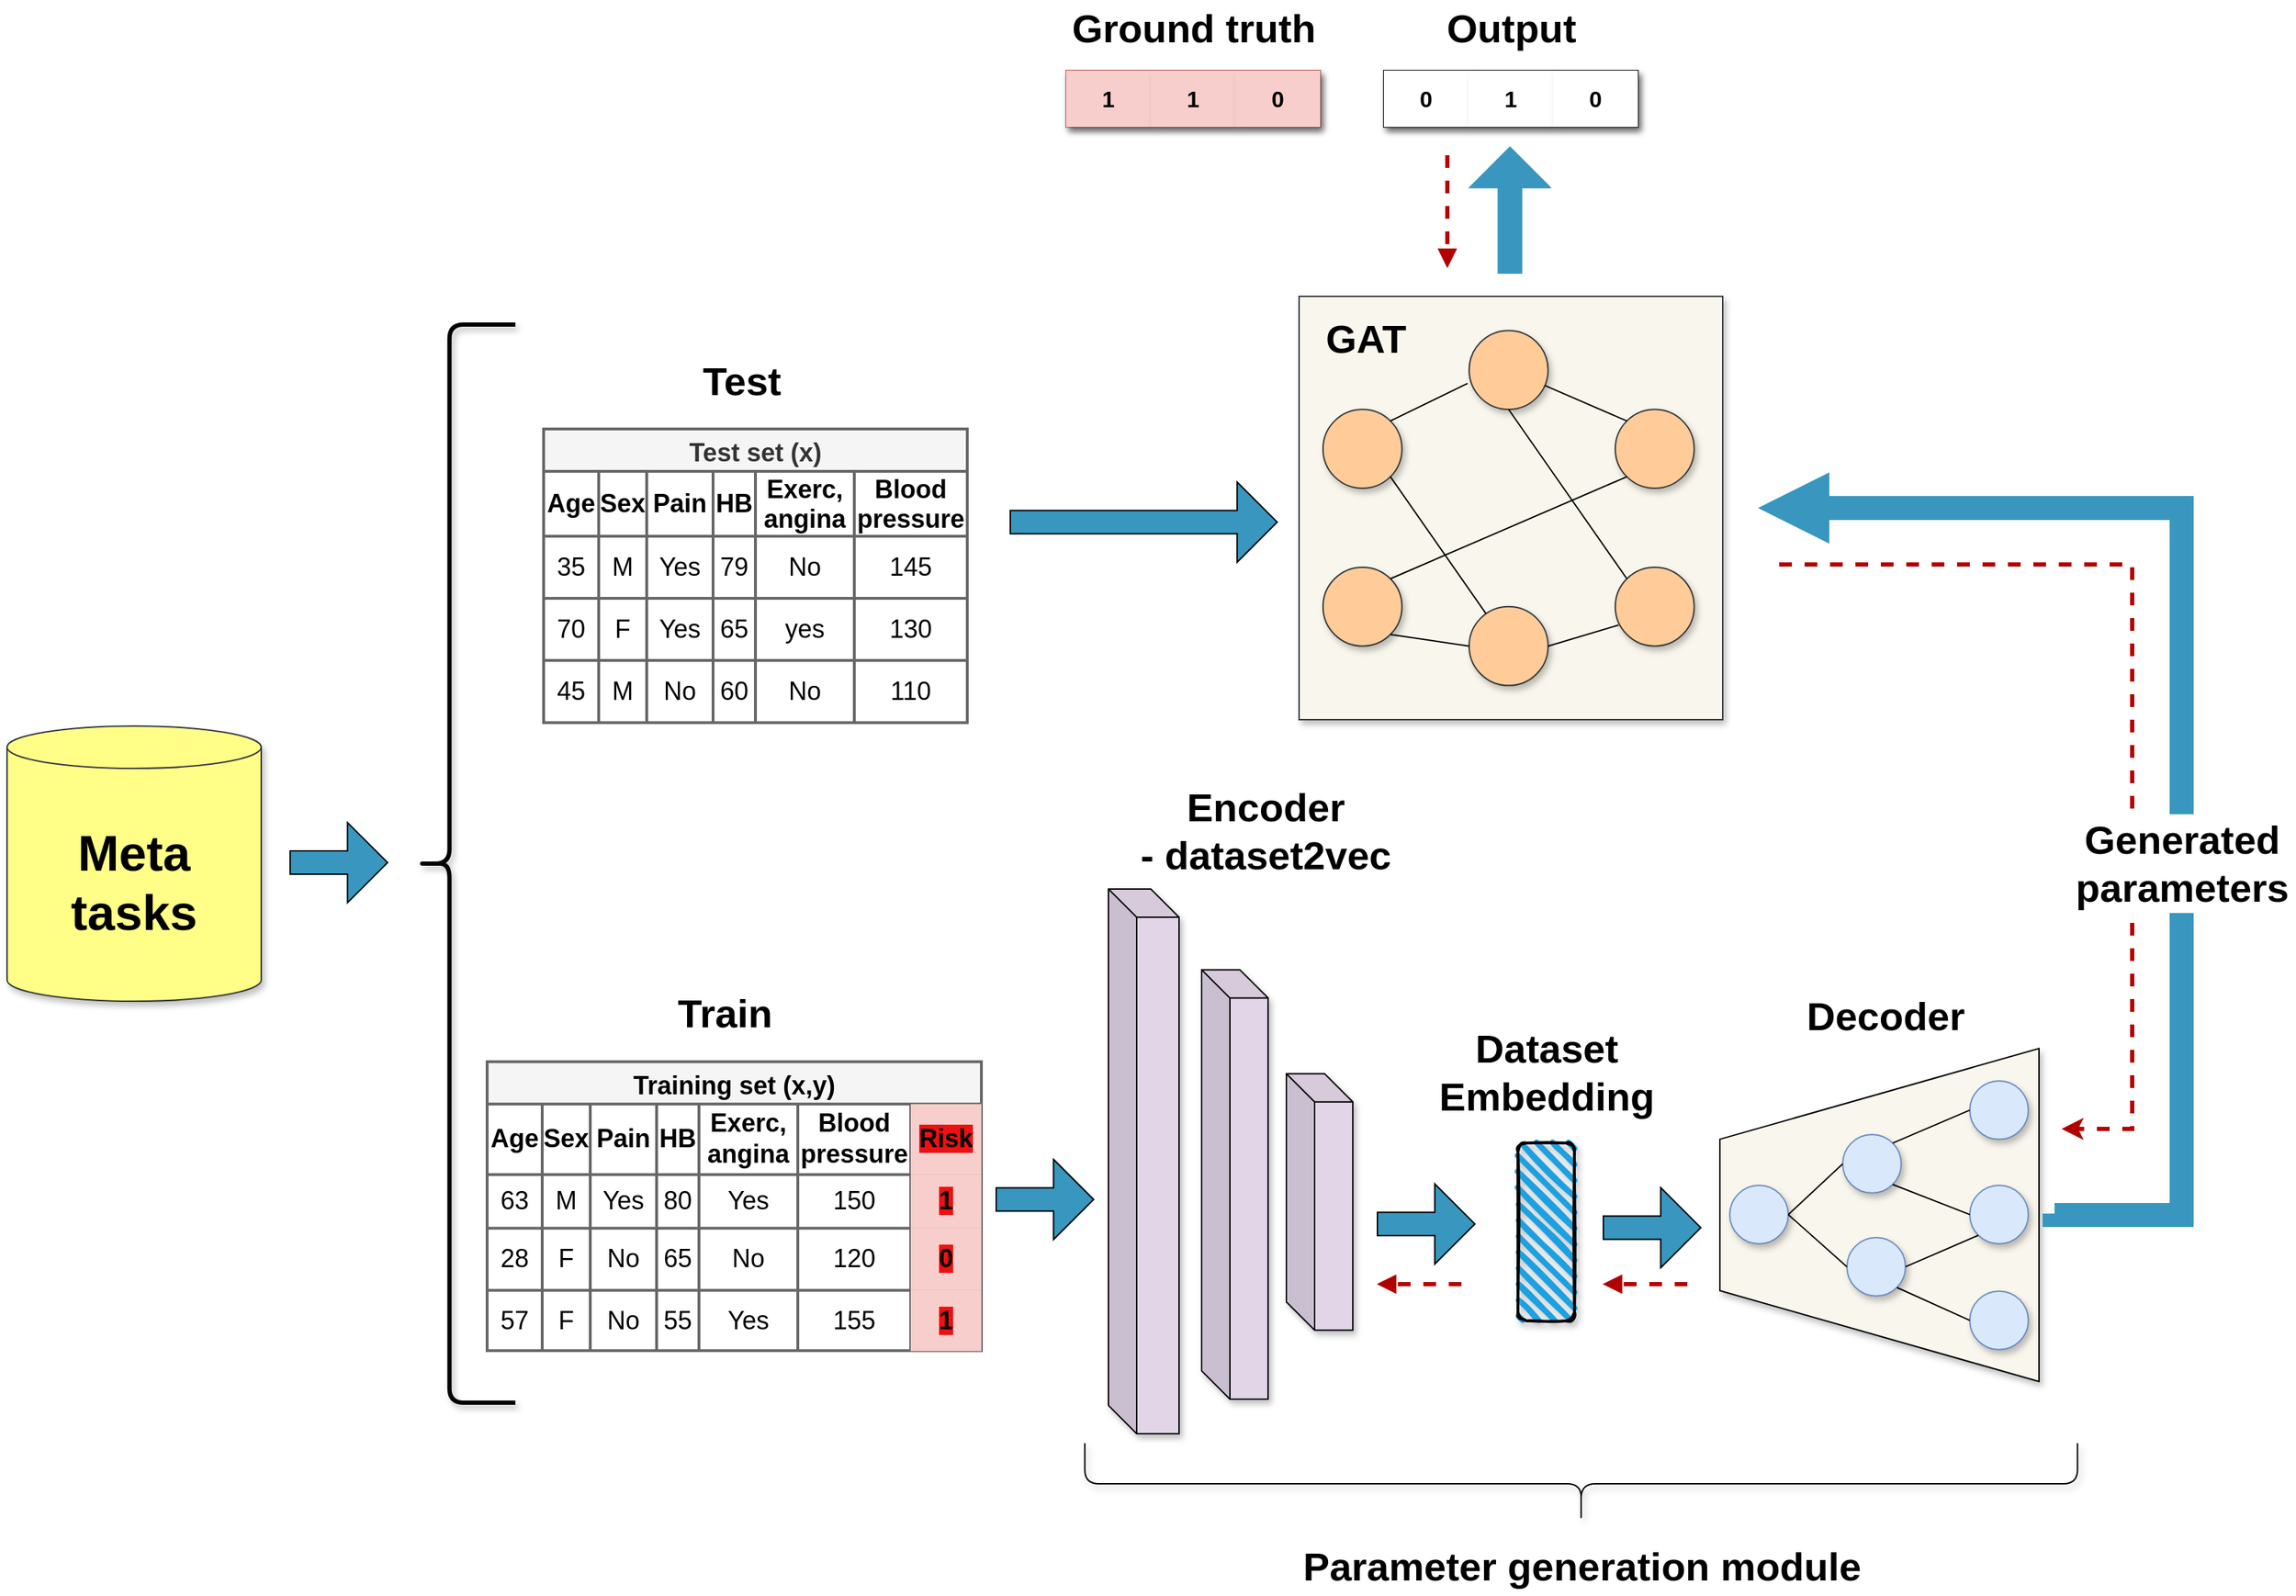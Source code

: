 <mxfile version="21.2.9" type="device" pages="3">
  <diagram name="Page-1" id="hvPMw37vqd5uqpyO5amx">
    <mxGraphModel dx="1306" dy="1967" grid="1" gridSize="10" guides="1" tooltips="1" connect="1" arrows="1" fold="1" page="1" pageScale="1" pageWidth="850" pageHeight="1100" math="0" shadow="0">
      <root>
        <mxCell id="0" />
        <mxCell id="1" parent="0" />
        <mxCell id="-ItBeg-a40dFyIqKTh3e-46" value="Training set (x,y)" style="shape=table;startSize=30;container=1;collapsible=0;childLayout=tableLayout;fontSize=18;fontStyle=1;swimlaneFillColor=default;perimeterSpacing=1;strokeWidth=2;fillStyle=solid;fillColor=#f5f5f5;strokeColor=#666666;fontColor=#000000;" parent="1" vertex="1">
          <mxGeometry x="460" y="-297.58" width="350" height="204.72" as="geometry" />
        </mxCell>
        <mxCell id="-ItBeg-a40dFyIqKTh3e-47" style="shape=tableRow;horizontal=0;startSize=0;swimlaneHead=0;swimlaneBody=0;top=0;left=0;bottom=0;right=0;collapsible=0;dropTarget=0;points=[[0,0.5],[1,0.5]];portConstraint=eastwest;fontSize=18;swimlaneFillColor=default;perimeterSpacing=1;strokeWidth=2;fillStyle=solid;fillColor=none;strokeColor=#000000;" parent="-ItBeg-a40dFyIqKTh3e-46" vertex="1">
          <mxGeometry y="30" width="350" height="50" as="geometry" />
        </mxCell>
        <mxCell id="-ItBeg-a40dFyIqKTh3e-48" value="&lt;b&gt;Age&lt;/b&gt;" style="shape=partialRectangle;html=1;whiteSpace=wrap;connectable=0;overflow=hidden;top=0;left=0;bottom=0;right=0;pointerEvents=1;fontSize=18;swimlaneFillColor=default;perimeterSpacing=1;strokeWidth=2;fillStyle=solid;fillColor=none;strokeColor=#000000;" parent="-ItBeg-a40dFyIqKTh3e-47" vertex="1">
          <mxGeometry width="39" height="50" as="geometry">
            <mxRectangle width="39" height="50" as="alternateBounds" />
          </mxGeometry>
        </mxCell>
        <mxCell id="-ItBeg-a40dFyIqKTh3e-49" value="&lt;b&gt;Sex&lt;/b&gt;" style="shape=partialRectangle;html=1;whiteSpace=wrap;connectable=0;overflow=hidden;top=0;left=0;bottom=0;right=0;pointerEvents=1;fontSize=18;swimlaneFillColor=default;perimeterSpacing=1;strokeWidth=2;fillStyle=solid;fillColor=none;strokeColor=#000000;" parent="-ItBeg-a40dFyIqKTh3e-47" vertex="1">
          <mxGeometry x="39" width="34" height="50" as="geometry">
            <mxRectangle width="34" height="50" as="alternateBounds" />
          </mxGeometry>
        </mxCell>
        <mxCell id="-ItBeg-a40dFyIqKTh3e-50" value="&lt;b&gt;Pain&lt;/b&gt;" style="shape=partialRectangle;html=1;whiteSpace=wrap;connectable=0;overflow=hidden;top=0;left=0;bottom=0;right=0;pointerEvents=1;fontSize=18;swimlaneFillColor=default;perimeterSpacing=1;strokeWidth=2;fillStyle=solid;fillColor=none;strokeColor=#000000;" parent="-ItBeg-a40dFyIqKTh3e-47" vertex="1">
          <mxGeometry x="73" width="47" height="50" as="geometry">
            <mxRectangle width="47" height="50" as="alternateBounds" />
          </mxGeometry>
        </mxCell>
        <mxCell id="-ItBeg-a40dFyIqKTh3e-51" value="&lt;b&gt;HB&lt;/b&gt;" style="shape=partialRectangle;html=1;whiteSpace=wrap;connectable=0;overflow=hidden;top=0;left=0;bottom=0;right=0;pointerEvents=1;fontSize=18;swimlaneFillColor=default;perimeterSpacing=1;strokeWidth=2;fillStyle=solid;fillColor=none;strokeColor=#000000;" parent="-ItBeg-a40dFyIqKTh3e-47" vertex="1">
          <mxGeometry x="120" width="30" height="50" as="geometry">
            <mxRectangle width="30" height="50" as="alternateBounds" />
          </mxGeometry>
        </mxCell>
        <mxCell id="-ItBeg-a40dFyIqKTh3e-52" value="&lt;b&gt;Exerc,&lt;br style=&quot;font-size: 18px;&quot;&gt;angina&lt;/b&gt;" style="shape=partialRectangle;html=1;whiteSpace=wrap;connectable=0;overflow=hidden;top=0;left=0;bottom=0;right=0;pointerEvents=1;fontSize=18;swimlaneFillColor=default;perimeterSpacing=1;strokeWidth=2;fillStyle=solid;fillColor=none;strokeColor=#000000;" parent="-ItBeg-a40dFyIqKTh3e-47" vertex="1">
          <mxGeometry x="150" width="70" height="50" as="geometry">
            <mxRectangle width="70" height="50" as="alternateBounds" />
          </mxGeometry>
        </mxCell>
        <mxCell id="-ItBeg-a40dFyIqKTh3e-53" value="&lt;b&gt;Blood&lt;br style=&quot;font-size: 18px;&quot;&gt;pressure&lt;/b&gt;" style="shape=partialRectangle;html=1;whiteSpace=wrap;connectable=0;overflow=hidden;top=0;left=0;bottom=0;right=0;pointerEvents=1;fontSize=18;swimlaneFillColor=default;perimeterSpacing=1;strokeWidth=2;fillStyle=solid;fillColor=none;strokeColor=#000000;" parent="-ItBeg-a40dFyIqKTh3e-47" vertex="1">
          <mxGeometry x="220" width="80" height="50" as="geometry">
            <mxRectangle width="80" height="50" as="alternateBounds" />
          </mxGeometry>
        </mxCell>
        <mxCell id="-ItBeg-a40dFyIqKTh3e-77" value="&lt;b style=&quot;background-color: rgb(238, 17, 17);&quot;&gt;Risk&lt;/b&gt;" style="shape=partialRectangle;html=1;whiteSpace=wrap;connectable=0;overflow=hidden;top=0;left=0;bottom=0;right=0;pointerEvents=1;fontSize=18;swimlaneFillColor=default;perimeterSpacing=1;strokeWidth=2;fillStyle=solid;fillColor=#f8cecc;strokeColor=#b85450;" parent="-ItBeg-a40dFyIqKTh3e-47" vertex="1">
          <mxGeometry x="300" width="50" height="50" as="geometry">
            <mxRectangle width="50" height="50" as="alternateBounds" />
          </mxGeometry>
        </mxCell>
        <mxCell id="-ItBeg-a40dFyIqKTh3e-54" value="" style="shape=tableRow;horizontal=0;startSize=0;swimlaneHead=0;swimlaneBody=0;top=0;left=0;bottom=0;right=0;collapsible=0;dropTarget=0;points=[[0,0.5],[1,0.5]];portConstraint=eastwest;fontSize=18;swimlaneFillColor=default;perimeterSpacing=1;strokeWidth=2;fillStyle=solid;fillColor=none;strokeColor=#000000;" parent="-ItBeg-a40dFyIqKTh3e-46" vertex="1">
          <mxGeometry y="80" width="350" height="38" as="geometry" />
        </mxCell>
        <mxCell id="-ItBeg-a40dFyIqKTh3e-55" value="63" style="shape=partialRectangle;html=1;whiteSpace=wrap;connectable=0;overflow=hidden;top=0;left=0;bottom=0;right=0;pointerEvents=1;fontSize=18;swimlaneFillColor=default;perimeterSpacing=1;strokeWidth=2;fillStyle=solid;fillColor=none;strokeColor=#000000;" parent="-ItBeg-a40dFyIqKTh3e-54" vertex="1">
          <mxGeometry width="39" height="38" as="geometry">
            <mxRectangle width="39" height="38" as="alternateBounds" />
          </mxGeometry>
        </mxCell>
        <mxCell id="-ItBeg-a40dFyIqKTh3e-56" value="M" style="shape=partialRectangle;html=1;whiteSpace=wrap;connectable=0;overflow=hidden;top=0;left=0;bottom=0;right=0;pointerEvents=1;fontSize=18;swimlaneFillColor=default;perimeterSpacing=1;strokeWidth=2;fillStyle=solid;fillColor=none;strokeColor=#000000;" parent="-ItBeg-a40dFyIqKTh3e-54" vertex="1">
          <mxGeometry x="39" width="34" height="38" as="geometry">
            <mxRectangle width="34" height="38" as="alternateBounds" />
          </mxGeometry>
        </mxCell>
        <mxCell id="-ItBeg-a40dFyIqKTh3e-57" value="Yes" style="shape=partialRectangle;html=1;whiteSpace=wrap;connectable=0;overflow=hidden;top=0;left=0;bottom=0;right=0;pointerEvents=1;fontSize=18;swimlaneFillColor=default;perimeterSpacing=1;strokeWidth=2;fillStyle=solid;fillColor=none;strokeColor=#000000;" parent="-ItBeg-a40dFyIqKTh3e-54" vertex="1">
          <mxGeometry x="73" width="47" height="38" as="geometry">
            <mxRectangle width="47" height="38" as="alternateBounds" />
          </mxGeometry>
        </mxCell>
        <mxCell id="-ItBeg-a40dFyIqKTh3e-58" value="80" style="shape=partialRectangle;html=1;whiteSpace=wrap;connectable=0;overflow=hidden;top=0;left=0;bottom=0;right=0;pointerEvents=1;fontSize=18;swimlaneFillColor=default;perimeterSpacing=1;strokeWidth=2;fillStyle=solid;fillColor=none;strokeColor=#000000;" parent="-ItBeg-a40dFyIqKTh3e-54" vertex="1">
          <mxGeometry x="120" width="30" height="38" as="geometry">
            <mxRectangle width="30" height="38" as="alternateBounds" />
          </mxGeometry>
        </mxCell>
        <mxCell id="-ItBeg-a40dFyIqKTh3e-59" value="Yes" style="shape=partialRectangle;html=1;whiteSpace=wrap;connectable=0;overflow=hidden;top=0;left=0;bottom=0;right=0;pointerEvents=1;fontSize=18;swimlaneFillColor=default;perimeterSpacing=1;strokeWidth=2;fillStyle=solid;fillColor=none;strokeColor=#000000;" parent="-ItBeg-a40dFyIqKTh3e-54" vertex="1">
          <mxGeometry x="150" width="70" height="38" as="geometry">
            <mxRectangle width="70" height="38" as="alternateBounds" />
          </mxGeometry>
        </mxCell>
        <mxCell id="-ItBeg-a40dFyIqKTh3e-60" value="150" style="shape=partialRectangle;html=1;whiteSpace=wrap;connectable=0;overflow=hidden;top=0;left=0;bottom=0;right=0;pointerEvents=1;fontSize=18;swimlaneFillColor=default;perimeterSpacing=1;strokeWidth=2;fillStyle=solid;fillColor=none;strokeColor=#000000;" parent="-ItBeg-a40dFyIqKTh3e-54" vertex="1">
          <mxGeometry x="220" width="80" height="38" as="geometry">
            <mxRectangle width="80" height="38" as="alternateBounds" />
          </mxGeometry>
        </mxCell>
        <mxCell id="-ItBeg-a40dFyIqKTh3e-78" value="&lt;span style=&quot;background-color: rgb(238, 17, 17);&quot;&gt;1&lt;/span&gt;" style="shape=partialRectangle;html=1;whiteSpace=wrap;connectable=0;overflow=hidden;top=0;left=0;bottom=0;right=0;pointerEvents=1;fontSize=18;swimlaneFillColor=default;perimeterSpacing=1;strokeWidth=2;fillStyle=solid;fillColor=#f8cecc;strokeColor=#b85450;fontStyle=1" parent="-ItBeg-a40dFyIqKTh3e-54" vertex="1">
          <mxGeometry x="300" width="50" height="38" as="geometry">
            <mxRectangle width="50" height="38" as="alternateBounds" />
          </mxGeometry>
        </mxCell>
        <mxCell id="-ItBeg-a40dFyIqKTh3e-61" value="" style="shape=tableRow;horizontal=0;startSize=0;swimlaneHead=0;swimlaneBody=0;top=0;left=0;bottom=0;right=0;collapsible=0;dropTarget=0;points=[[0,0.5],[1,0.5]];portConstraint=eastwest;fontSize=18;swimlaneFillColor=default;perimeterSpacing=1;strokeWidth=2;fillStyle=solid;fillColor=none;strokeColor=#000000;" parent="-ItBeg-a40dFyIqKTh3e-46" vertex="1">
          <mxGeometry y="118" width="350" height="44" as="geometry" />
        </mxCell>
        <mxCell id="-ItBeg-a40dFyIqKTh3e-62" value="28" style="shape=partialRectangle;html=1;whiteSpace=wrap;connectable=0;overflow=hidden;top=0;left=0;bottom=0;right=0;pointerEvents=1;fontSize=18;swimlaneFillColor=default;perimeterSpacing=1;strokeWidth=2;fillStyle=solid;fillColor=none;strokeColor=#000000;" parent="-ItBeg-a40dFyIqKTh3e-61" vertex="1">
          <mxGeometry width="39" height="44" as="geometry">
            <mxRectangle width="39" height="44" as="alternateBounds" />
          </mxGeometry>
        </mxCell>
        <mxCell id="-ItBeg-a40dFyIqKTh3e-63" value="F" style="shape=partialRectangle;html=1;whiteSpace=wrap;connectable=0;overflow=hidden;top=0;left=0;bottom=0;right=0;pointerEvents=1;fontSize=18;swimlaneFillColor=default;perimeterSpacing=1;strokeWidth=2;fillStyle=solid;fillColor=none;strokeColor=#000000;" parent="-ItBeg-a40dFyIqKTh3e-61" vertex="1">
          <mxGeometry x="39" width="34" height="44" as="geometry">
            <mxRectangle width="34" height="44" as="alternateBounds" />
          </mxGeometry>
        </mxCell>
        <mxCell id="-ItBeg-a40dFyIqKTh3e-64" value="No" style="shape=partialRectangle;html=1;whiteSpace=wrap;connectable=0;overflow=hidden;top=0;left=0;bottom=0;right=0;pointerEvents=1;fontSize=18;swimlaneFillColor=default;perimeterSpacing=1;strokeWidth=2;fillStyle=solid;fillColor=none;strokeColor=#000000;" parent="-ItBeg-a40dFyIqKTh3e-61" vertex="1">
          <mxGeometry x="73" width="47" height="44" as="geometry">
            <mxRectangle width="47" height="44" as="alternateBounds" />
          </mxGeometry>
        </mxCell>
        <mxCell id="-ItBeg-a40dFyIqKTh3e-65" value="65" style="shape=partialRectangle;html=1;whiteSpace=wrap;connectable=0;overflow=hidden;top=0;left=0;bottom=0;right=0;pointerEvents=1;fontSize=18;swimlaneFillColor=default;perimeterSpacing=1;strokeWidth=2;fillStyle=solid;fillColor=none;strokeColor=#000000;" parent="-ItBeg-a40dFyIqKTh3e-61" vertex="1">
          <mxGeometry x="120" width="30" height="44" as="geometry">
            <mxRectangle width="30" height="44" as="alternateBounds" />
          </mxGeometry>
        </mxCell>
        <mxCell id="-ItBeg-a40dFyIqKTh3e-66" value="No" style="shape=partialRectangle;html=1;whiteSpace=wrap;connectable=0;overflow=hidden;top=0;left=0;bottom=0;right=0;pointerEvents=1;fontSize=18;swimlaneFillColor=default;perimeterSpacing=1;strokeWidth=2;fillStyle=solid;fillColor=none;strokeColor=#000000;" parent="-ItBeg-a40dFyIqKTh3e-61" vertex="1">
          <mxGeometry x="150" width="70" height="44" as="geometry">
            <mxRectangle width="70" height="44" as="alternateBounds" />
          </mxGeometry>
        </mxCell>
        <mxCell id="-ItBeg-a40dFyIqKTh3e-67" value="120" style="shape=partialRectangle;html=1;whiteSpace=wrap;connectable=0;overflow=hidden;top=0;left=0;bottom=0;right=0;pointerEvents=1;fontSize=18;swimlaneFillColor=default;perimeterSpacing=1;strokeWidth=2;fillStyle=solid;fillColor=none;strokeColor=#000000;" parent="-ItBeg-a40dFyIqKTh3e-61" vertex="1">
          <mxGeometry x="220" width="80" height="44" as="geometry">
            <mxRectangle width="80" height="44" as="alternateBounds" />
          </mxGeometry>
        </mxCell>
        <mxCell id="-ItBeg-a40dFyIqKTh3e-79" value="&lt;span style=&quot;background-color: rgb(238, 17, 17);&quot;&gt;0&lt;/span&gt;" style="shape=partialRectangle;html=1;whiteSpace=wrap;connectable=0;overflow=hidden;top=0;left=0;bottom=0;right=0;pointerEvents=1;fontSize=18;swimlaneFillColor=default;perimeterSpacing=1;strokeWidth=2;fillStyle=solid;fillColor=#f8cecc;strokeColor=#b85450;fontStyle=1" parent="-ItBeg-a40dFyIqKTh3e-61" vertex="1">
          <mxGeometry x="300" width="50" height="44" as="geometry">
            <mxRectangle width="50" height="44" as="alternateBounds" />
          </mxGeometry>
        </mxCell>
        <mxCell id="-ItBeg-a40dFyIqKTh3e-68" value="" style="shape=tableRow;horizontal=0;startSize=0;swimlaneHead=0;swimlaneBody=0;top=0;left=0;bottom=0;right=0;collapsible=0;dropTarget=0;points=[[0,0.5],[1,0.5]];portConstraint=eastwest;fontSize=18;swimlaneFillColor=default;perimeterSpacing=1;strokeWidth=2;fillStyle=solid;fillColor=none;strokeColor=#000000;" parent="-ItBeg-a40dFyIqKTh3e-46" vertex="1">
          <mxGeometry y="162" width="350" height="43" as="geometry" />
        </mxCell>
        <mxCell id="-ItBeg-a40dFyIqKTh3e-69" value="57" style="shape=partialRectangle;html=1;whiteSpace=wrap;connectable=0;overflow=hidden;top=0;left=0;bottom=0;right=0;pointerEvents=1;fontSize=18;swimlaneFillColor=default;perimeterSpacing=1;strokeWidth=2;fillStyle=solid;fillColor=none;strokeColor=#000000;" parent="-ItBeg-a40dFyIqKTh3e-68" vertex="1">
          <mxGeometry width="39" height="43" as="geometry">
            <mxRectangle width="39" height="43" as="alternateBounds" />
          </mxGeometry>
        </mxCell>
        <mxCell id="-ItBeg-a40dFyIqKTh3e-70" value="F" style="shape=partialRectangle;html=1;whiteSpace=wrap;connectable=0;overflow=hidden;top=0;left=0;bottom=0;right=0;pointerEvents=1;fontSize=18;swimlaneFillColor=default;perimeterSpacing=1;strokeWidth=2;fillStyle=solid;fillColor=none;strokeColor=#000000;" parent="-ItBeg-a40dFyIqKTh3e-68" vertex="1">
          <mxGeometry x="39" width="34" height="43" as="geometry">
            <mxRectangle width="34" height="43" as="alternateBounds" />
          </mxGeometry>
        </mxCell>
        <mxCell id="-ItBeg-a40dFyIqKTh3e-71" value="No" style="shape=partialRectangle;html=1;whiteSpace=wrap;connectable=0;overflow=hidden;top=0;left=0;bottom=0;right=0;pointerEvents=1;fontSize=18;swimlaneFillColor=default;perimeterSpacing=1;strokeWidth=2;fillStyle=solid;fillColor=none;strokeColor=#000000;" parent="-ItBeg-a40dFyIqKTh3e-68" vertex="1">
          <mxGeometry x="73" width="47" height="43" as="geometry">
            <mxRectangle width="47" height="43" as="alternateBounds" />
          </mxGeometry>
        </mxCell>
        <mxCell id="-ItBeg-a40dFyIqKTh3e-72" value="55" style="shape=partialRectangle;html=1;whiteSpace=wrap;connectable=0;overflow=hidden;top=0;left=0;bottom=0;right=0;pointerEvents=1;fontSize=18;swimlaneFillColor=default;perimeterSpacing=1;strokeWidth=2;fillStyle=solid;fillColor=none;strokeColor=#000000;" parent="-ItBeg-a40dFyIqKTh3e-68" vertex="1">
          <mxGeometry x="120" width="30" height="43" as="geometry">
            <mxRectangle width="30" height="43" as="alternateBounds" />
          </mxGeometry>
        </mxCell>
        <mxCell id="-ItBeg-a40dFyIqKTh3e-73" value="Yes" style="shape=partialRectangle;html=1;whiteSpace=wrap;connectable=0;overflow=hidden;top=0;left=0;bottom=0;right=0;pointerEvents=1;fontSize=18;swimlaneFillColor=default;perimeterSpacing=1;strokeWidth=2;fillStyle=solid;fillColor=none;strokeColor=#000000;" parent="-ItBeg-a40dFyIqKTh3e-68" vertex="1">
          <mxGeometry x="150" width="70" height="43" as="geometry">
            <mxRectangle width="70" height="43" as="alternateBounds" />
          </mxGeometry>
        </mxCell>
        <mxCell id="-ItBeg-a40dFyIqKTh3e-74" value="155" style="shape=partialRectangle;html=1;whiteSpace=wrap;connectable=0;overflow=hidden;top=0;left=0;bottom=0;right=0;pointerEvents=1;fontSize=18;swimlaneFillColor=default;perimeterSpacing=1;strokeWidth=2;fillStyle=solid;fillColor=none;strokeColor=#000000;" parent="-ItBeg-a40dFyIqKTh3e-68" vertex="1">
          <mxGeometry x="220" width="80" height="43" as="geometry">
            <mxRectangle width="80" height="43" as="alternateBounds" />
          </mxGeometry>
        </mxCell>
        <mxCell id="-ItBeg-a40dFyIqKTh3e-80" value="&lt;span style=&quot;background-color: rgb(238, 17, 17);&quot;&gt;1&lt;/span&gt;" style="shape=partialRectangle;html=1;whiteSpace=wrap;connectable=0;overflow=hidden;top=0;left=0;bottom=0;right=0;pointerEvents=1;fontSize=18;swimlaneFillColor=default;perimeterSpacing=1;strokeWidth=2;fillStyle=solid;fillColor=#f8cecc;strokeColor=#b85450;fontStyle=1" parent="-ItBeg-a40dFyIqKTh3e-68" vertex="1">
          <mxGeometry x="300" width="50" height="43" as="geometry">
            <mxRectangle width="50" height="43" as="alternateBounds" />
          </mxGeometry>
        </mxCell>
        <mxCell id="-ItBeg-a40dFyIqKTh3e-75" value="" style="group;shadow=1;fillColor=#f9f7ed;strokeColor=#36393d;" parent="1" vertex="1" connectable="0">
          <mxGeometry x="1035" y="-840" width="300" height="300" as="geometry" />
        </mxCell>
        <mxCell id="-ItBeg-a40dFyIqKTh3e-1" value="" style="whiteSpace=wrap;html=1;aspect=fixed;fillColor=#f9f7ed;strokeColor=#36393d;" parent="-ItBeg-a40dFyIqKTh3e-75" vertex="1">
          <mxGeometry width="300" height="300" as="geometry" />
        </mxCell>
        <mxCell id="-ItBeg-a40dFyIqKTh3e-114" value="" style="group;shadow=0;" parent="-ItBeg-a40dFyIqKTh3e-75" vertex="1" connectable="0">
          <mxGeometry x="16.936" y="24.195" width="266.129" height="251.613" as="geometry" />
        </mxCell>
        <mxCell id="-ItBeg-a40dFyIqKTh3e-2" value="" style="ellipse;whiteSpace=wrap;html=1;aspect=fixed;shadow=1;fillColor=#ffcc99;strokeColor=#36393d;" parent="-ItBeg-a40dFyIqKTh3e-114" vertex="1">
          <mxGeometry y="55.914" width="55.914" height="55.914" as="geometry" />
        </mxCell>
        <mxCell id="-ItBeg-a40dFyIqKTh3e-3" value="" style="ellipse;whiteSpace=wrap;html=1;aspect=fixed;shadow=1;fillColor=#ffcc99;strokeColor=#36393d;" parent="-ItBeg-a40dFyIqKTh3e-114" vertex="1">
          <mxGeometry x="103.495" width="55.914" height="55.914" as="geometry" />
        </mxCell>
        <mxCell id="-ItBeg-a40dFyIqKTh3e-4" value="" style="ellipse;whiteSpace=wrap;html=1;aspect=fixed;shadow=1;fillColor=#ffcc99;strokeColor=#36393d;" parent="-ItBeg-a40dFyIqKTh3e-114" vertex="1">
          <mxGeometry x="206.989" y="55.914" width="55.914" height="55.914" as="geometry" />
        </mxCell>
        <mxCell id="-ItBeg-a40dFyIqKTh3e-5" value="" style="ellipse;whiteSpace=wrap;html=1;aspect=fixed;shadow=1;fillColor=#ffcc99;strokeColor=#36393d;" parent="-ItBeg-a40dFyIqKTh3e-114" vertex="1">
          <mxGeometry x="206.989" y="167.742" width="55.914" height="55.914" as="geometry" />
        </mxCell>
        <mxCell id="-ItBeg-a40dFyIqKTh3e-6" value="" style="ellipse;whiteSpace=wrap;html=1;aspect=fixed;shadow=1;fillColor=#ffcc99;strokeColor=#36393d;" parent="-ItBeg-a40dFyIqKTh3e-114" vertex="1">
          <mxGeometry y="167.742" width="55.914" height="55.914" as="geometry" />
        </mxCell>
        <mxCell id="-ItBeg-a40dFyIqKTh3e-9" value="" style="ellipse;whiteSpace=wrap;html=1;aspect=fixed;shadow=1;fillColor=#ffcc99;strokeColor=#36393d;" parent="-ItBeg-a40dFyIqKTh3e-114" vertex="1">
          <mxGeometry x="103.495" y="195.699" width="55.914" height="55.914" as="geometry" />
        </mxCell>
        <mxCell id="-ItBeg-a40dFyIqKTh3e-10" value="" style="endArrow=none;html=1;rounded=0;entryX=0.5;entryY=1;entryDx=0;entryDy=0;exitX=0;exitY=0;exitDx=0;exitDy=0;" parent="-ItBeg-a40dFyIqKTh3e-114" source="-ItBeg-a40dFyIqKTh3e-5" target="-ItBeg-a40dFyIqKTh3e-3" edge="1">
          <mxGeometry width="50" height="50" relative="1" as="geometry">
            <mxPoint x="-133.065" y="139.785" as="sourcePoint" />
            <mxPoint x="-59.14" y="69.892" as="targetPoint" />
          </mxGeometry>
        </mxCell>
        <mxCell id="-ItBeg-a40dFyIqKTh3e-12" style="rounded=0;orthogonalLoop=1;jettySize=auto;html=1;exitX=1;exitY=0;exitDx=0;exitDy=0;endArrow=none;endFill=0;entryX=0;entryY=1;entryDx=0;entryDy=0;" parent="-ItBeg-a40dFyIqKTh3e-114" source="-ItBeg-a40dFyIqKTh3e-6" target="-ItBeg-a40dFyIqKTh3e-4" edge="1">
          <mxGeometry relative="1" as="geometry">
            <mxPoint x="59.14" y="195.699" as="sourcePoint" />
            <mxPoint x="125.672" y="292.151" as="targetPoint" />
          </mxGeometry>
        </mxCell>
        <mxCell id="-ItBeg-a40dFyIqKTh3e-13" style="rounded=0;orthogonalLoop=1;jettySize=auto;html=1;exitX=1;exitY=1;exitDx=0;exitDy=0;endArrow=none;endFill=0;entryX=0;entryY=0.5;entryDx=0;entryDy=0;" parent="-ItBeg-a40dFyIqKTh3e-114" source="-ItBeg-a40dFyIqKTh3e-6" target="-ItBeg-a40dFyIqKTh3e-9" edge="1">
          <mxGeometry relative="1" as="geometry">
            <mxPoint x="65.054" y="190.108" as="sourcePoint" />
            <mxPoint x="230.645" y="117.419" as="targetPoint" />
          </mxGeometry>
        </mxCell>
        <mxCell id="-ItBeg-a40dFyIqKTh3e-14" style="rounded=0;orthogonalLoop=1;jettySize=auto;html=1;exitX=1;exitY=0.5;exitDx=0;exitDy=0;endArrow=none;endFill=0;entryX=0.041;entryY=0.734;entryDx=0;entryDy=0;entryPerimeter=0;" parent="-ItBeg-a40dFyIqKTh3e-114" source="-ItBeg-a40dFyIqKTh3e-9" target="-ItBeg-a40dFyIqKTh3e-5" edge="1">
          <mxGeometry relative="1" as="geometry">
            <mxPoint x="162.634" y="215.269" as="sourcePoint" />
            <mxPoint x="215.86" y="223.656" as="targetPoint" />
          </mxGeometry>
        </mxCell>
        <mxCell id="-ItBeg-a40dFyIqKTh3e-15" style="rounded=0;orthogonalLoop=1;jettySize=auto;html=1;exitX=1;exitY=0;exitDx=0;exitDy=0;endArrow=none;endFill=0;entryX=-0.02;entryY=0.67;entryDx=0;entryDy=0;entryPerimeter=0;" parent="-ItBeg-a40dFyIqKTh3e-114" source="-ItBeg-a40dFyIqKTh3e-2" target="-ItBeg-a40dFyIqKTh3e-3" edge="1">
          <mxGeometry relative="1" as="geometry">
            <mxPoint x="65.054" y="190.108" as="sourcePoint" />
            <mxPoint x="230.645" y="117.419" as="targetPoint" />
          </mxGeometry>
        </mxCell>
        <mxCell id="-ItBeg-a40dFyIqKTh3e-11" style="rounded=0;orthogonalLoop=1;jettySize=auto;html=1;exitX=1;exitY=1;exitDx=0;exitDy=0;endArrow=none;endFill=0;" parent="-ItBeg-a40dFyIqKTh3e-114" source="-ItBeg-a40dFyIqKTh3e-2" target="-ItBeg-a40dFyIqKTh3e-9" edge="1">
          <mxGeometry relative="1" as="geometry" />
        </mxCell>
        <mxCell id="-ItBeg-a40dFyIqKTh3e-16" style="rounded=0;orthogonalLoop=1;jettySize=auto;html=1;endArrow=none;endFill=0;entryX=0;entryY=0;entryDx=0;entryDy=0;" parent="-ItBeg-a40dFyIqKTh3e-114" source="-ItBeg-a40dFyIqKTh3e-3" target="-ItBeg-a40dFyIqKTh3e-4" edge="1">
          <mxGeometry relative="1" as="geometry">
            <mxPoint x="65.054" y="78.28" as="sourcePoint" />
            <mxPoint x="116.801" y="51.72" as="targetPoint" />
          </mxGeometry>
        </mxCell>
        <mxCell id="4DrqoKzJGa6F5iNX00WT-31" value="&lt;font style=&quot;font-size: 28px;&quot;&gt;GAT&lt;/font&gt;" style="text;strokeColor=none;fillColor=none;html=1;fontSize=12;fontStyle=1;verticalAlign=middle;align=center;fontFamily=Helvetica;fontColor=default;" parent="-ItBeg-a40dFyIqKTh3e-114" vertex="1">
          <mxGeometry x="-19.936" y="-14.195" width="100" height="40" as="geometry" />
        </mxCell>
        <mxCell id="-ItBeg-a40dFyIqKTh3e-132" value="" style="group;rotation=-180;" parent="1" vertex="1" connectable="0">
          <mxGeometry x="1320" y="-310" width="231.66" height="215.98" as="geometry" />
        </mxCell>
        <mxCell id="-ItBeg-a40dFyIqKTh3e-133" value="" style="shape=trapezoid;perimeter=trapezoidPerimeter;whiteSpace=wrap;html=1;fixedSize=1;rotation=-90;shadow=1;size=64.34;fillColor=#f9f7ed;strokeColor=#000000;" parent="-ItBeg-a40dFyIqKTh3e-132" vertex="1">
          <mxGeometry x="8" y="8" width="236" height="225.98" as="geometry" />
        </mxCell>
        <mxCell id="-ItBeg-a40dFyIqKTh3e-134" value="" style="ellipse;whiteSpace=wrap;html=1;aspect=fixed;rotation=-180;shadow=1;fillColor=#dae8fc;strokeColor=#6c8ebf;" parent="-ItBeg-a40dFyIqKTh3e-132" vertex="1">
          <mxGeometry x="190" y="175" width="41.434" height="41.434" as="geometry" />
        </mxCell>
        <mxCell id="-ItBeg-a40dFyIqKTh3e-135" value="" style="ellipse;whiteSpace=wrap;html=1;aspect=fixed;rotation=-180;shadow=1;fillColor=#dae8fc;strokeColor=#6c8ebf;" parent="-ItBeg-a40dFyIqKTh3e-132" vertex="1">
          <mxGeometry x="190" y="100" width="41.434" height="41.434" as="geometry" />
        </mxCell>
        <mxCell id="-ItBeg-a40dFyIqKTh3e-136" value="" style="ellipse;whiteSpace=wrap;html=1;aspect=fixed;rotation=-180;shadow=1;fillColor=#dae8fc;strokeColor=#6c8ebf;" parent="-ItBeg-a40dFyIqKTh3e-132" vertex="1">
          <mxGeometry x="190" y="26" width="41.434" height="41.434" as="geometry" />
        </mxCell>
        <mxCell id="-ItBeg-a40dFyIqKTh3e-137" value="" style="ellipse;whiteSpace=wrap;html=1;aspect=fixed;rotation=-180;shadow=1;fillColor=#dae8fc;strokeColor=#6c8ebf;" parent="-ItBeg-a40dFyIqKTh3e-132" vertex="1">
          <mxGeometry x="103" y="137" width="41.434" height="41.434" as="geometry" />
        </mxCell>
        <mxCell id="-ItBeg-a40dFyIqKTh3e-138" value="" style="ellipse;whiteSpace=wrap;html=1;aspect=fixed;rotation=-180;shadow=1;fillColor=#dae8fc;strokeColor=#6c8ebf;" parent="-ItBeg-a40dFyIqKTh3e-132" vertex="1">
          <mxGeometry x="100" y="64" width="41.434" height="41.434" as="geometry" />
        </mxCell>
        <mxCell id="-ItBeg-a40dFyIqKTh3e-139" value="" style="endArrow=none;html=1;rounded=0;exitX=1;exitY=0.5;exitDx=0;exitDy=0;entryX=0;entryY=0;entryDx=0;entryDy=0;" parent="-ItBeg-a40dFyIqKTh3e-132" source="-ItBeg-a40dFyIqKTh3e-134" target="-ItBeg-a40dFyIqKTh3e-137" edge="1">
          <mxGeometry width="50" height="50" relative="1" as="geometry">
            <mxPoint x="116" y="-90" as="sourcePoint" />
            <mxPoint x="43" y="-43" as="targetPoint" />
          </mxGeometry>
        </mxCell>
        <mxCell id="-ItBeg-a40dFyIqKTh3e-140" value="" style="endArrow=none;html=1;rounded=0;entryX=0;entryY=0;entryDx=0;entryDy=0;exitX=1;exitY=0.5;exitDx=0;exitDy=0;" parent="-ItBeg-a40dFyIqKTh3e-132" source="-ItBeg-a40dFyIqKTh3e-135" target="-ItBeg-a40dFyIqKTh3e-138" edge="1">
          <mxGeometry width="50" height="50" relative="1" as="geometry">
            <mxPoint x="116" y="-90" as="sourcePoint" />
            <mxPoint x="43" y="-43" as="targetPoint" />
          </mxGeometry>
        </mxCell>
        <mxCell id="-ItBeg-a40dFyIqKTh3e-141" value="" style="endArrow=none;html=1;rounded=0;entryX=0;entryY=1;entryDx=0;entryDy=0;exitX=1;exitY=0.5;exitDx=0;exitDy=0;" parent="-ItBeg-a40dFyIqKTh3e-132" source="-ItBeg-a40dFyIqKTh3e-136" target="-ItBeg-a40dFyIqKTh3e-138" edge="1">
          <mxGeometry width="50" height="50" relative="1" as="geometry">
            <mxPoint x="116" y="-90" as="sourcePoint" />
            <mxPoint x="43" y="-43" as="targetPoint" />
          </mxGeometry>
        </mxCell>
        <mxCell id="-ItBeg-a40dFyIqKTh3e-142" value="" style="endArrow=none;html=1;rounded=0;entryX=0;entryY=0.5;entryDx=0;entryDy=0;exitX=1;exitY=0;exitDx=0;exitDy=0;" parent="-ItBeg-a40dFyIqKTh3e-132" source="-ItBeg-a40dFyIqKTh3e-135" target="-ItBeg-a40dFyIqKTh3e-137" edge="1">
          <mxGeometry width="50" height="50" relative="1" as="geometry">
            <mxPoint x="478" y="68" as="sourcePoint" />
            <mxPoint x="406" y="114" as="targetPoint" />
          </mxGeometry>
        </mxCell>
        <mxCell id="-ItBeg-a40dFyIqKTh3e-143" value="" style="ellipse;whiteSpace=wrap;html=1;aspect=fixed;rotation=-180;shadow=1;fillColor=#dae8fc;strokeColor=#6c8ebf;" parent="-ItBeg-a40dFyIqKTh3e-132" vertex="1">
          <mxGeometry x="20" y="100" width="41.434" height="41.434" as="geometry" />
        </mxCell>
        <mxCell id="-ItBeg-a40dFyIqKTh3e-144" value="" style="endArrow=none;html=1;rounded=0;entryX=0;entryY=0.5;entryDx=0;entryDy=0;exitX=1;exitY=0.5;exitDx=0;exitDy=0;" parent="-ItBeg-a40dFyIqKTh3e-132" source="-ItBeg-a40dFyIqKTh3e-137" target="-ItBeg-a40dFyIqKTh3e-143" edge="1">
          <mxGeometry width="50" height="50" relative="1" as="geometry">
            <mxPoint x="187" y="126" as="sourcePoint" />
            <mxPoint x="135" y="147" as="targetPoint" />
          </mxGeometry>
        </mxCell>
        <mxCell id="-ItBeg-a40dFyIqKTh3e-145" value="" style="endArrow=none;html=1;rounded=0;entryX=0;entryY=0.5;entryDx=0;entryDy=0;exitX=1;exitY=0.5;exitDx=0;exitDy=0;" parent="-ItBeg-a40dFyIqKTh3e-132" source="-ItBeg-a40dFyIqKTh3e-138" target="-ItBeg-a40dFyIqKTh3e-143" edge="1">
          <mxGeometry width="50" height="50" relative="1" as="geometry">
            <mxPoint x="94" y="147" as="sourcePoint" />
            <mxPoint x="72" y="111" as="targetPoint" />
          </mxGeometry>
        </mxCell>
        <mxCell id="-ItBeg-a40dFyIqKTh3e-149" value="" style="group" parent="1" vertex="1" connectable="0">
          <mxGeometry x="900" y="-420" width="200" height="385.98" as="geometry" />
        </mxCell>
        <mxCell id="-ItBeg-a40dFyIqKTh3e-146" value="" style="shape=cube;whiteSpace=wrap;html=1;boundedLbl=1;backgroundOutline=1;darkOpacity=0.05;darkOpacity2=0.1;shadow=1;strokeColor=#000000;fontFamily=Helvetica;fontSize=12;fillColor=#e1d5e7;" parent="-ItBeg-a40dFyIqKTh3e-149" vertex="1">
          <mxGeometry width="50" height="385.98" as="geometry" />
        </mxCell>
        <mxCell id="-ItBeg-a40dFyIqKTh3e-147" value="" style="shape=cube;whiteSpace=wrap;html=1;boundedLbl=1;backgroundOutline=1;darkOpacity=0.05;darkOpacity2=0.1;shadow=1;strokeColor=#000000;fontFamily=Helvetica;fontSize=12;fillColor=#e1d5e7;" parent="-ItBeg-a40dFyIqKTh3e-149" vertex="1">
          <mxGeometry x="66.003" y="57.248" width="47.059" height="304.198" as="geometry" />
        </mxCell>
        <mxCell id="-ItBeg-a40dFyIqKTh3e-148" value="" style="shape=cube;whiteSpace=wrap;html=1;boundedLbl=1;backgroundOutline=1;darkOpacity=0.05;darkOpacity2=0.1;shadow=1;strokeColor=#000000;fontFamily=Helvetica;fontSize=12;fillColor=#e1d5e7;" parent="-ItBeg-a40dFyIqKTh3e-149" vertex="1">
          <mxGeometry x="126.001" y="130.852" width="47.059" height="181.786" as="geometry" />
        </mxCell>
        <mxCell id="-ItBeg-a40dFyIqKTh3e-151" value="" style="shape=flexArrow;endArrow=classic;html=1;rounded=0;fontFamily=Helvetica;fontSize=12;fontColor=default;width=16.5;endSize=9.125;endWidth=39.25;fillColor=#3997BF;strokeColor=#000000;" parent="-ItBeg-a40dFyIqKTh3e-149" edge="1">
          <mxGeometry width="50" height="50" relative="1" as="geometry">
            <mxPoint x="190" y="237.37" as="sourcePoint" />
            <mxPoint x="260" y="237.37" as="targetPoint" />
          </mxGeometry>
        </mxCell>
        <mxCell id="4DrqoKzJGa6F5iNX00WT-47" value="" style="endArrow=block;html=1;rounded=0;fontFamily=Helvetica;fontSize=12;fontColor=default;strokeWidth=3;endFill=1;dashed=1;fillColor=#e51400;strokeColor=#B20000;" parent="-ItBeg-a40dFyIqKTh3e-149" edge="1">
          <mxGeometry width="50" height="50" relative="1" as="geometry">
            <mxPoint x="250" y="280" as="sourcePoint" />
            <mxPoint x="190" y="280" as="targetPoint" />
          </mxGeometry>
        </mxCell>
        <mxCell id="-ItBeg-a40dFyIqKTh3e-152" value="Test set (x)" style="shape=table;startSize=30;container=1;collapsible=0;childLayout=tableLayout;fontSize=18;fontStyle=1;swimlaneFillColor=default;perimeterSpacing=1;strokeWidth=2;fillStyle=solid;fillColor=#f5f5f5;strokeColor=#666666;fontColor=#333333;" parent="1" vertex="1">
          <mxGeometry x="500" y="-746" width="300" height="208.14" as="geometry" />
        </mxCell>
        <mxCell id="-ItBeg-a40dFyIqKTh3e-153" style="shape=tableRow;horizontal=0;startSize=0;swimlaneHead=0;swimlaneBody=0;top=0;left=0;bottom=0;right=0;collapsible=0;dropTarget=0;points=[[0,0.5],[1,0.5]];portConstraint=eastwest;fontSize=18;swimlaneFillColor=default;perimeterSpacing=1;strokeWidth=2;fillStyle=solid;fillColor=none;strokeColor=#000000;" parent="-ItBeg-a40dFyIqKTh3e-152" vertex="1">
          <mxGeometry y="30" width="300" height="46" as="geometry" />
        </mxCell>
        <mxCell id="-ItBeg-a40dFyIqKTh3e-154" value="&lt;b&gt;Age&lt;/b&gt;" style="shape=partialRectangle;html=1;whiteSpace=wrap;connectable=0;overflow=hidden;top=0;left=0;bottom=0;right=0;pointerEvents=1;fontSize=18;swimlaneFillColor=default;perimeterSpacing=1;strokeWidth=2;fillStyle=solid;fillColor=none;strokeColor=#000000;" parent="-ItBeg-a40dFyIqKTh3e-153" vertex="1">
          <mxGeometry width="39" height="46" as="geometry">
            <mxRectangle width="39" height="46" as="alternateBounds" />
          </mxGeometry>
        </mxCell>
        <mxCell id="-ItBeg-a40dFyIqKTh3e-155" value="&lt;b&gt;Sex&lt;/b&gt;" style="shape=partialRectangle;html=1;whiteSpace=wrap;connectable=0;overflow=hidden;top=0;left=0;bottom=0;right=0;pointerEvents=1;fontSize=18;swimlaneFillColor=default;perimeterSpacing=1;strokeWidth=2;fillStyle=solid;fillColor=none;strokeColor=#000000;" parent="-ItBeg-a40dFyIqKTh3e-153" vertex="1">
          <mxGeometry x="39" width="34" height="46" as="geometry">
            <mxRectangle width="34" height="46" as="alternateBounds" />
          </mxGeometry>
        </mxCell>
        <mxCell id="-ItBeg-a40dFyIqKTh3e-156" value="&lt;b&gt;Pain&lt;/b&gt;" style="shape=partialRectangle;html=1;whiteSpace=wrap;connectable=0;overflow=hidden;top=0;left=0;bottom=0;right=0;pointerEvents=1;fontSize=18;swimlaneFillColor=default;perimeterSpacing=1;strokeWidth=2;fillStyle=solid;fillColor=none;strokeColor=#000000;" parent="-ItBeg-a40dFyIqKTh3e-153" vertex="1">
          <mxGeometry x="73" width="47" height="46" as="geometry">
            <mxRectangle width="47" height="46" as="alternateBounds" />
          </mxGeometry>
        </mxCell>
        <mxCell id="-ItBeg-a40dFyIqKTh3e-157" value="&lt;b&gt;HB&lt;/b&gt;" style="shape=partialRectangle;html=1;whiteSpace=wrap;connectable=0;overflow=hidden;top=0;left=0;bottom=0;right=0;pointerEvents=1;fontSize=18;swimlaneFillColor=default;perimeterSpacing=1;strokeWidth=2;fillStyle=solid;fillColor=none;strokeColor=#000000;" parent="-ItBeg-a40dFyIqKTh3e-153" vertex="1">
          <mxGeometry x="120" width="30" height="46" as="geometry">
            <mxRectangle width="30" height="46" as="alternateBounds" />
          </mxGeometry>
        </mxCell>
        <mxCell id="-ItBeg-a40dFyIqKTh3e-158" value="&lt;b&gt;Exerc,&lt;br style=&quot;font-size: 18px;&quot;&gt;angina&lt;/b&gt;" style="shape=partialRectangle;html=1;whiteSpace=wrap;connectable=0;overflow=hidden;top=0;left=0;bottom=0;right=0;pointerEvents=1;fontSize=18;swimlaneFillColor=default;perimeterSpacing=1;strokeWidth=2;fillStyle=solid;fillColor=none;strokeColor=#000000;" parent="-ItBeg-a40dFyIqKTh3e-153" vertex="1">
          <mxGeometry x="150" width="70" height="46" as="geometry">
            <mxRectangle width="70" height="46" as="alternateBounds" />
          </mxGeometry>
        </mxCell>
        <mxCell id="-ItBeg-a40dFyIqKTh3e-159" value="&lt;b&gt;Blood&lt;br style=&quot;font-size: 18px;&quot;&gt;pressure&lt;/b&gt;" style="shape=partialRectangle;html=1;whiteSpace=wrap;connectable=0;overflow=hidden;top=0;left=0;bottom=0;right=0;pointerEvents=1;fontSize=18;swimlaneFillColor=default;perimeterSpacing=1;strokeWidth=2;fillStyle=solid;fillColor=none;strokeColor=#000000;" parent="-ItBeg-a40dFyIqKTh3e-153" vertex="1">
          <mxGeometry x="220" width="80" height="46" as="geometry">
            <mxRectangle width="80" height="46" as="alternateBounds" />
          </mxGeometry>
        </mxCell>
        <mxCell id="-ItBeg-a40dFyIqKTh3e-161" value="" style="shape=tableRow;horizontal=0;startSize=0;swimlaneHead=0;swimlaneBody=0;top=0;left=0;bottom=0;right=0;collapsible=0;dropTarget=0;points=[[0,0.5],[1,0.5]];portConstraint=eastwest;fontSize=18;swimlaneFillColor=default;perimeterSpacing=1;strokeWidth=2;fillStyle=solid;fillColor=none;strokeColor=#000000;" parent="-ItBeg-a40dFyIqKTh3e-152" vertex="1">
          <mxGeometry y="76" width="300" height="44" as="geometry" />
        </mxCell>
        <mxCell id="-ItBeg-a40dFyIqKTh3e-162" value="35" style="shape=partialRectangle;html=1;whiteSpace=wrap;connectable=0;overflow=hidden;top=0;left=0;bottom=0;right=0;pointerEvents=1;fontSize=18;swimlaneFillColor=default;perimeterSpacing=1;strokeWidth=2;fillStyle=solid;fillColor=none;strokeColor=#000000;" parent="-ItBeg-a40dFyIqKTh3e-161" vertex="1">
          <mxGeometry width="39" height="44" as="geometry">
            <mxRectangle width="39" height="44" as="alternateBounds" />
          </mxGeometry>
        </mxCell>
        <mxCell id="-ItBeg-a40dFyIqKTh3e-163" value="M" style="shape=partialRectangle;html=1;whiteSpace=wrap;connectable=0;overflow=hidden;top=0;left=0;bottom=0;right=0;pointerEvents=1;fontSize=18;swimlaneFillColor=default;perimeterSpacing=1;strokeWidth=2;fillStyle=solid;fillColor=none;strokeColor=#000000;" parent="-ItBeg-a40dFyIqKTh3e-161" vertex="1">
          <mxGeometry x="39" width="34" height="44" as="geometry">
            <mxRectangle width="34" height="44" as="alternateBounds" />
          </mxGeometry>
        </mxCell>
        <mxCell id="-ItBeg-a40dFyIqKTh3e-164" value="Yes" style="shape=partialRectangle;html=1;whiteSpace=wrap;connectable=0;overflow=hidden;top=0;left=0;bottom=0;right=0;pointerEvents=1;fontSize=18;swimlaneFillColor=default;perimeterSpacing=1;strokeWidth=2;fillStyle=solid;fillColor=none;strokeColor=#000000;" parent="-ItBeg-a40dFyIqKTh3e-161" vertex="1">
          <mxGeometry x="73" width="47" height="44" as="geometry">
            <mxRectangle width="47" height="44" as="alternateBounds" />
          </mxGeometry>
        </mxCell>
        <mxCell id="-ItBeg-a40dFyIqKTh3e-165" value="79" style="shape=partialRectangle;html=1;whiteSpace=wrap;connectable=0;overflow=hidden;top=0;left=0;bottom=0;right=0;pointerEvents=1;fontSize=18;swimlaneFillColor=default;perimeterSpacing=1;strokeWidth=2;fillStyle=solid;fillColor=none;strokeColor=#000000;" parent="-ItBeg-a40dFyIqKTh3e-161" vertex="1">
          <mxGeometry x="120" width="30" height="44" as="geometry">
            <mxRectangle width="30" height="44" as="alternateBounds" />
          </mxGeometry>
        </mxCell>
        <mxCell id="-ItBeg-a40dFyIqKTh3e-166" value="No" style="shape=partialRectangle;html=1;whiteSpace=wrap;connectable=0;overflow=hidden;top=0;left=0;bottom=0;right=0;pointerEvents=1;fontSize=18;swimlaneFillColor=default;perimeterSpacing=1;strokeWidth=2;fillStyle=solid;fillColor=none;strokeColor=#000000;" parent="-ItBeg-a40dFyIqKTh3e-161" vertex="1">
          <mxGeometry x="150" width="70" height="44" as="geometry">
            <mxRectangle width="70" height="44" as="alternateBounds" />
          </mxGeometry>
        </mxCell>
        <mxCell id="-ItBeg-a40dFyIqKTh3e-167" value="145" style="shape=partialRectangle;html=1;whiteSpace=wrap;connectable=0;overflow=hidden;top=0;left=0;bottom=0;right=0;pointerEvents=1;fontSize=18;swimlaneFillColor=default;perimeterSpacing=1;strokeWidth=2;fillStyle=solid;fillColor=none;strokeColor=#000000;" parent="-ItBeg-a40dFyIqKTh3e-161" vertex="1">
          <mxGeometry x="220" width="80" height="44" as="geometry">
            <mxRectangle width="80" height="44" as="alternateBounds" />
          </mxGeometry>
        </mxCell>
        <mxCell id="-ItBeg-a40dFyIqKTh3e-169" value="" style="shape=tableRow;horizontal=0;startSize=0;swimlaneHead=0;swimlaneBody=0;top=0;left=0;bottom=0;right=0;collapsible=0;dropTarget=0;points=[[0,0.5],[1,0.5]];portConstraint=eastwest;fontSize=18;swimlaneFillColor=default;perimeterSpacing=1;strokeWidth=2;fillStyle=solid;fillColor=none;strokeColor=#000000;" parent="-ItBeg-a40dFyIqKTh3e-152" vertex="1">
          <mxGeometry y="120" width="300" height="44" as="geometry" />
        </mxCell>
        <mxCell id="-ItBeg-a40dFyIqKTh3e-170" value="70" style="shape=partialRectangle;html=1;whiteSpace=wrap;connectable=0;overflow=hidden;top=0;left=0;bottom=0;right=0;pointerEvents=1;fontSize=18;swimlaneFillColor=default;perimeterSpacing=1;strokeWidth=2;fillStyle=solid;fillColor=none;strokeColor=#000000;" parent="-ItBeg-a40dFyIqKTh3e-169" vertex="1">
          <mxGeometry width="39" height="44" as="geometry">
            <mxRectangle width="39" height="44" as="alternateBounds" />
          </mxGeometry>
        </mxCell>
        <mxCell id="-ItBeg-a40dFyIqKTh3e-171" value="F" style="shape=partialRectangle;html=1;whiteSpace=wrap;connectable=0;overflow=hidden;top=0;left=0;bottom=0;right=0;pointerEvents=1;fontSize=18;swimlaneFillColor=default;perimeterSpacing=1;strokeWidth=2;fillStyle=solid;fillColor=none;strokeColor=#000000;" parent="-ItBeg-a40dFyIqKTh3e-169" vertex="1">
          <mxGeometry x="39" width="34" height="44" as="geometry">
            <mxRectangle width="34" height="44" as="alternateBounds" />
          </mxGeometry>
        </mxCell>
        <mxCell id="-ItBeg-a40dFyIqKTh3e-172" value="Yes" style="shape=partialRectangle;html=1;whiteSpace=wrap;connectable=0;overflow=hidden;top=0;left=0;bottom=0;right=0;pointerEvents=1;fontSize=18;swimlaneFillColor=default;perimeterSpacing=1;strokeWidth=2;fillStyle=solid;fillColor=none;strokeColor=#000000;" parent="-ItBeg-a40dFyIqKTh3e-169" vertex="1">
          <mxGeometry x="73" width="47" height="44" as="geometry">
            <mxRectangle width="47" height="44" as="alternateBounds" />
          </mxGeometry>
        </mxCell>
        <mxCell id="-ItBeg-a40dFyIqKTh3e-173" value="65" style="shape=partialRectangle;html=1;whiteSpace=wrap;connectable=0;overflow=hidden;top=0;left=0;bottom=0;right=0;pointerEvents=1;fontSize=18;swimlaneFillColor=default;perimeterSpacing=1;strokeWidth=2;fillStyle=solid;fillColor=none;strokeColor=#000000;" parent="-ItBeg-a40dFyIqKTh3e-169" vertex="1">
          <mxGeometry x="120" width="30" height="44" as="geometry">
            <mxRectangle width="30" height="44" as="alternateBounds" />
          </mxGeometry>
        </mxCell>
        <mxCell id="-ItBeg-a40dFyIqKTh3e-174" value="yes" style="shape=partialRectangle;html=1;whiteSpace=wrap;connectable=0;overflow=hidden;top=0;left=0;bottom=0;right=0;pointerEvents=1;fontSize=18;swimlaneFillColor=default;perimeterSpacing=1;strokeWidth=2;fillStyle=solid;fillColor=none;strokeColor=#000000;" parent="-ItBeg-a40dFyIqKTh3e-169" vertex="1">
          <mxGeometry x="150" width="70" height="44" as="geometry">
            <mxRectangle width="70" height="44" as="alternateBounds" />
          </mxGeometry>
        </mxCell>
        <mxCell id="-ItBeg-a40dFyIqKTh3e-175" value="130" style="shape=partialRectangle;html=1;whiteSpace=wrap;connectable=0;overflow=hidden;top=0;left=0;bottom=0;right=0;pointerEvents=1;fontSize=18;swimlaneFillColor=default;perimeterSpacing=1;strokeWidth=2;fillStyle=solid;fillColor=none;strokeColor=#000000;" parent="-ItBeg-a40dFyIqKTh3e-169" vertex="1">
          <mxGeometry x="220" width="80" height="44" as="geometry">
            <mxRectangle width="80" height="44" as="alternateBounds" />
          </mxGeometry>
        </mxCell>
        <mxCell id="4DrqoKzJGa6F5iNX00WT-19" style="shape=tableRow;horizontal=0;startSize=0;swimlaneHead=0;swimlaneBody=0;top=0;left=0;bottom=0;right=0;collapsible=0;dropTarget=0;points=[[0,0.5],[1,0.5]];portConstraint=eastwest;fontSize=18;swimlaneFillColor=default;perimeterSpacing=1;strokeWidth=2;fillStyle=solid;fillColor=none;strokeColor=#000000;" parent="-ItBeg-a40dFyIqKTh3e-152" vertex="1">
          <mxGeometry y="164" width="300" height="44" as="geometry" />
        </mxCell>
        <mxCell id="4DrqoKzJGa6F5iNX00WT-20" value="45" style="shape=partialRectangle;html=1;whiteSpace=wrap;connectable=0;overflow=hidden;top=0;left=0;bottom=0;right=0;pointerEvents=1;fontSize=18;swimlaneFillColor=default;perimeterSpacing=1;strokeWidth=2;fillStyle=solid;fillColor=none;strokeColor=#000000;" parent="4DrqoKzJGa6F5iNX00WT-19" vertex="1">
          <mxGeometry width="39" height="44" as="geometry">
            <mxRectangle width="39" height="44" as="alternateBounds" />
          </mxGeometry>
        </mxCell>
        <mxCell id="4DrqoKzJGa6F5iNX00WT-21" value="M" style="shape=partialRectangle;html=1;whiteSpace=wrap;connectable=0;overflow=hidden;top=0;left=0;bottom=0;right=0;pointerEvents=1;fontSize=18;swimlaneFillColor=default;perimeterSpacing=1;strokeWidth=2;fillStyle=solid;fillColor=none;strokeColor=#000000;" parent="4DrqoKzJGa6F5iNX00WT-19" vertex="1">
          <mxGeometry x="39" width="34" height="44" as="geometry">
            <mxRectangle width="34" height="44" as="alternateBounds" />
          </mxGeometry>
        </mxCell>
        <mxCell id="4DrqoKzJGa6F5iNX00WT-22" value="No" style="shape=partialRectangle;html=1;whiteSpace=wrap;connectable=0;overflow=hidden;top=0;left=0;bottom=0;right=0;pointerEvents=1;fontSize=18;swimlaneFillColor=default;perimeterSpacing=1;strokeWidth=2;fillStyle=solid;fillColor=none;strokeColor=#000000;" parent="4DrqoKzJGa6F5iNX00WT-19" vertex="1">
          <mxGeometry x="73" width="47" height="44" as="geometry">
            <mxRectangle width="47" height="44" as="alternateBounds" />
          </mxGeometry>
        </mxCell>
        <mxCell id="4DrqoKzJGa6F5iNX00WT-23" value="60" style="shape=partialRectangle;html=1;whiteSpace=wrap;connectable=0;overflow=hidden;top=0;left=0;bottom=0;right=0;pointerEvents=1;fontSize=18;swimlaneFillColor=default;perimeterSpacing=1;strokeWidth=2;fillStyle=solid;fillColor=none;strokeColor=#000000;" parent="4DrqoKzJGa6F5iNX00WT-19" vertex="1">
          <mxGeometry x="120" width="30" height="44" as="geometry">
            <mxRectangle width="30" height="44" as="alternateBounds" />
          </mxGeometry>
        </mxCell>
        <mxCell id="4DrqoKzJGa6F5iNX00WT-24" value="No" style="shape=partialRectangle;html=1;whiteSpace=wrap;connectable=0;overflow=hidden;top=0;left=0;bottom=0;right=0;pointerEvents=1;fontSize=18;swimlaneFillColor=default;perimeterSpacing=1;strokeWidth=2;fillStyle=solid;fillColor=none;strokeColor=#000000;" parent="4DrqoKzJGa6F5iNX00WT-19" vertex="1">
          <mxGeometry x="150" width="70" height="44" as="geometry">
            <mxRectangle width="70" height="44" as="alternateBounds" />
          </mxGeometry>
        </mxCell>
        <mxCell id="4DrqoKzJGa6F5iNX00WT-25" value="110" style="shape=partialRectangle;html=1;whiteSpace=wrap;connectable=0;overflow=hidden;top=0;left=0;bottom=0;right=0;pointerEvents=1;fontSize=18;swimlaneFillColor=default;perimeterSpacing=1;strokeWidth=2;fillStyle=solid;fillColor=none;strokeColor=#000000;" parent="4DrqoKzJGa6F5iNX00WT-19" vertex="1">
          <mxGeometry x="220" width="80" height="44" as="geometry">
            <mxRectangle width="80" height="44" as="alternateBounds" />
          </mxGeometry>
        </mxCell>
        <mxCell id="-ItBeg-a40dFyIqKTh3e-187" style="edgeStyle=orthogonalEdgeStyle;rounded=0;orthogonalLoop=1;jettySize=auto;html=1;fontFamily=Helvetica;fontSize=12;fontColor=default;strokeColor=#3997BF;strokeWidth=17;endArrow=block;endFill=1;" parent="1" edge="1">
          <mxGeometry relative="1" as="geometry">
            <mxPoint x="1570" y="-190" as="sourcePoint" />
            <mxPoint x="1360" y="-690" as="targetPoint" />
            <Array as="points">
              <mxPoint x="1570" y="-189" />
              <mxPoint x="1660" y="-189" />
              <mxPoint x="1660" y="-690" />
            </Array>
          </mxGeometry>
        </mxCell>
        <mxCell id="-ItBeg-a40dFyIqKTh3e-188" value="" style="shape=flexArrow;endArrow=classic;html=1;rounded=0;fontFamily=Helvetica;fontSize=12;fontColor=default;width=16.5;endSize=9.125;endWidth=39.25;fillColor=#3997BF;strokeColor=#000000;" parent="1" edge="1">
          <mxGeometry width="50" height="50" relative="1" as="geometry">
            <mxPoint x="820.0" y="-200" as="sourcePoint" />
            <mxPoint x="890.0" y="-200" as="targetPoint" />
          </mxGeometry>
        </mxCell>
        <mxCell id="-ItBeg-a40dFyIqKTh3e-189" value="&lt;font style=&quot;font-size: 35px;&quot;&gt;&lt;b&gt;Meta &lt;br&gt;tasks&lt;/b&gt;&lt;/font&gt;" style="shape=cylinder3;whiteSpace=wrap;html=1;boundedLbl=1;backgroundOutline=1;size=15;shadow=1;strokeColor=#36393d;fontFamily=Helvetica;fontSize=12;fillColor=#ffff88;" parent="1" vertex="1">
          <mxGeometry x="120" y="-535.5" width="180" height="195" as="geometry" />
        </mxCell>
        <mxCell id="4DrqoKzJGa6F5iNX00WT-2" value="" style="shape=curlyBracket;whiteSpace=wrap;html=1;rounded=1;labelPosition=left;verticalLabelPosition=middle;align=right;verticalAlign=middle;shadow=1;strokeColor=default;fontFamily=Helvetica;fontSize=12;fontColor=default;fillColor=default;size=0.333;strokeWidth=3;" parent="1" vertex="1">
          <mxGeometry x="410" y="-820" width="70" height="764" as="geometry" />
        </mxCell>
        <mxCell id="4DrqoKzJGa6F5iNX00WT-3" value="" style="shape=flexArrow;endArrow=classic;html=1;rounded=0;fontFamily=Helvetica;fontSize=12;fontColor=default;width=16.5;endSize=9.125;endWidth=39.25;fillColor=#3997BF;" parent="1" edge="1">
          <mxGeometry width="50" height="50" relative="1" as="geometry">
            <mxPoint x="320.0" y="-438.71" as="sourcePoint" />
            <mxPoint x="390.0" y="-438.71" as="targetPoint" />
          </mxGeometry>
        </mxCell>
        <mxCell id="4DrqoKzJGa6F5iNX00WT-4" value="" style="shape=flexArrow;endArrow=classic;html=1;rounded=0;fontFamily=Helvetica;fontSize=12;fontColor=default;width=16.5;endSize=9.125;endWidth=39.25;fillColor=#3997BF;strokeColor=#000000;" parent="1" edge="1">
          <mxGeometry width="50" height="50" relative="1" as="geometry">
            <mxPoint x="830" y="-680" as="sourcePoint" />
            <mxPoint x="1020" y="-680" as="targetPoint" />
          </mxGeometry>
        </mxCell>
        <mxCell id="4DrqoKzJGa6F5iNX00WT-5" value="" style="shape=flexArrow;endArrow=classic;html=1;rounded=0;fontFamily=Helvetica;fontSize=12;fontColor=default;width=16.5;endSize=9.125;endWidth=39.25;fillColor=#3997BF;strokeColor=#3997BF;" parent="1" edge="1">
          <mxGeometry width="50" height="50" relative="1" as="geometry">
            <mxPoint x="1184.33" y="-856" as="sourcePoint" />
            <mxPoint x="1184.33" y="-946" as="targetPoint" />
            <Array as="points">
              <mxPoint x="1184.33" y="-876" />
            </Array>
          </mxGeometry>
        </mxCell>
        <mxCell id="4DrqoKzJGa6F5iNX00WT-6" value="" style="shape=table;startSize=0;container=1;collapsible=0;childLayout=tableLayout;fontSize=16;shadow=1;fontFamily=Helvetica;html=1;fontStyle=1" parent="1" vertex="1">
          <mxGeometry x="1095" y="-1000" width="180" height="40" as="geometry" />
        </mxCell>
        <mxCell id="4DrqoKzJGa6F5iNX00WT-7" value="" style="shape=tableRow;horizontal=0;startSize=0;swimlaneHead=0;swimlaneBody=0;top=0;left=0;bottom=0;right=0;collapsible=0;dropTarget=0;points=[[0,0.5],[1,0.5]];portConstraint=eastwest;fontSize=16;shadow=1;fontFamily=Helvetica;html=1;fontStyle=1" parent="4DrqoKzJGa6F5iNX00WT-6" vertex="1">
          <mxGeometry width="180" height="40" as="geometry" />
        </mxCell>
        <mxCell id="4DrqoKzJGa6F5iNX00WT-8" value="0" style="shape=partialRectangle;html=1;whiteSpace=wrap;connectable=0;overflow=hidden;top=0;left=0;bottom=0;right=0;pointerEvents=1;fontSize=16;shadow=1;fontFamily=Helvetica;fontStyle=1" parent="4DrqoKzJGa6F5iNX00WT-7" vertex="1">
          <mxGeometry width="60" height="40" as="geometry">
            <mxRectangle width="60" height="40" as="alternateBounds" />
          </mxGeometry>
        </mxCell>
        <mxCell id="4DrqoKzJGa6F5iNX00WT-9" value="1" style="shape=partialRectangle;html=1;whiteSpace=wrap;connectable=0;overflow=hidden;top=0;left=0;bottom=0;right=0;pointerEvents=1;fontSize=16;shadow=1;fontFamily=Helvetica;fontStyle=1" parent="4DrqoKzJGa6F5iNX00WT-7" vertex="1">
          <mxGeometry x="60" width="60" height="40" as="geometry">
            <mxRectangle width="60" height="40" as="alternateBounds" />
          </mxGeometry>
        </mxCell>
        <mxCell id="4DrqoKzJGa6F5iNX00WT-10" value="0" style="shape=partialRectangle;html=1;whiteSpace=wrap;connectable=0;overflow=hidden;top=0;left=0;bottom=0;right=0;pointerEvents=1;fontSize=16;shadow=1;fontFamily=Helvetica;fontStyle=1" parent="4DrqoKzJGa6F5iNX00WT-7" vertex="1">
          <mxGeometry x="120" width="60" height="40" as="geometry">
            <mxRectangle width="60" height="40" as="alternateBounds" />
          </mxGeometry>
        </mxCell>
        <mxCell id="4DrqoKzJGa6F5iNX00WT-26" value="&lt;font style=&quot;font-size: 28px;&quot;&gt;Train&lt;/font&gt;" style="text;strokeColor=none;fillColor=none;html=1;fontSize=12;fontStyle=1;verticalAlign=middle;align=center;fontFamily=Helvetica;fontColor=default;" parent="1" vertex="1">
          <mxGeometry x="578" y="-352" width="100" height="40" as="geometry" />
        </mxCell>
        <mxCell id="4DrqoKzJGa6F5iNX00WT-28" value="&lt;font style=&quot;font-size: 28px;&quot;&gt;Test&lt;/font&gt;" style="text;strokeColor=none;fillColor=none;html=1;fontSize=12;fontStyle=1;verticalAlign=middle;align=center;fontFamily=Helvetica;fontColor=default;" parent="1" vertex="1">
          <mxGeometry x="590" y="-800" width="100" height="40" as="geometry" />
        </mxCell>
        <mxCell id="4DrqoKzJGa6F5iNX00WT-29" value="&lt;span style=&quot;font-size: 28px;&quot;&gt;Encoder &lt;br&gt;- dataset2vec&lt;/span&gt;" style="text;strokeColor=none;fillColor=none;html=1;fontSize=12;fontStyle=1;verticalAlign=middle;align=center;fontFamily=Helvetica;fontColor=default;" parent="1" vertex="1">
          <mxGeometry x="911" y="-481" width="200" height="40" as="geometry" />
        </mxCell>
        <mxCell id="4DrqoKzJGa6F5iNX00WT-30" value="&lt;font style=&quot;font-size: 28px;&quot;&gt;Decoder&lt;/font&gt;" style="text;strokeColor=none;fillColor=none;html=1;fontSize=12;fontStyle=1;verticalAlign=middle;align=center;fontFamily=Helvetica;fontColor=default;" parent="1" vertex="1">
          <mxGeometry x="1370" y="-350" width="160" height="40" as="geometry" />
        </mxCell>
        <mxCell id="4DrqoKzJGa6F5iNX00WT-34" value="" style="rounded=1;whiteSpace=wrap;html=1;strokeWidth=2;fillWeight=4;hachureGap=8;hachureAngle=45;fillColor=#1ba1e2;sketch=1;shadow=1;strokeColor=default;fontFamily=Helvetica;fontSize=12;fontColor=default;" parent="1" vertex="1">
          <mxGeometry x="1190" y="-240" width="40" height="126" as="geometry" />
        </mxCell>
        <mxCell id="4DrqoKzJGa6F5iNX00WT-35" value="" style="shape=flexArrow;endArrow=classic;html=1;rounded=0;fontFamily=Helvetica;fontSize=12;fontColor=default;width=16.5;endSize=9.125;endWidth=39.25;fillColor=#3997BF;strokeColor=#000000;" parent="1" edge="1">
          <mxGeometry width="50" height="50" relative="1" as="geometry">
            <mxPoint x="1250" y="-180" as="sourcePoint" />
            <mxPoint x="1320" y="-180" as="targetPoint" />
          </mxGeometry>
        </mxCell>
        <mxCell id="4DrqoKzJGa6F5iNX00WT-36" value="&lt;span style=&quot;font-size: 28px;&quot;&gt;Dataset&lt;br&gt;Embedding&lt;/span&gt;" style="text;strokeColor=none;fillColor=none;html=1;fontSize=12;fontStyle=1;verticalAlign=middle;align=center;fontFamily=Helvetica;fontColor=default;" parent="1" vertex="1">
          <mxGeometry x="1130" y="-310" width="160" height="40" as="geometry" />
        </mxCell>
        <mxCell id="4DrqoKzJGa6F5iNX00WT-37" value="&lt;font style=&quot;font-size: 28px;&quot;&gt;Output&lt;/font&gt;" style="text;strokeColor=none;fillColor=none;html=1;fontSize=12;fontStyle=1;verticalAlign=middle;align=center;fontFamily=Helvetica;fontColor=default;" parent="1" vertex="1">
          <mxGeometry x="1135" y="-1050" width="100" height="40" as="geometry" />
        </mxCell>
        <mxCell id="4DrqoKzJGa6F5iNX00WT-38" value="" style="shape=table;startSize=0;container=1;collapsible=0;childLayout=tableLayout;fontSize=16;shadow=1;strokeColor=#b85450;fontFamily=Helvetica;fillColor=#f8cecc;html=1;fontStyle=1" parent="1" vertex="1">
          <mxGeometry x="870" y="-1000" width="180" height="40" as="geometry" />
        </mxCell>
        <mxCell id="4DrqoKzJGa6F5iNX00WT-39" value="" style="shape=tableRow;horizontal=0;startSize=0;swimlaneHead=0;swimlaneBody=0;strokeColor=#b85450;top=0;left=0;bottom=0;right=0;collapsible=0;dropTarget=0;fillColor=#f8cecc;points=[[0,0.5],[1,0.5]];portConstraint=eastwest;fontSize=16;shadow=1;fontFamily=Helvetica;html=1;fontStyle=1" parent="4DrqoKzJGa6F5iNX00WT-38" vertex="1">
          <mxGeometry width="180" height="40" as="geometry" />
        </mxCell>
        <mxCell id="4DrqoKzJGa6F5iNX00WT-40" value="1" style="shape=partialRectangle;html=1;whiteSpace=wrap;connectable=0;strokeColor=#b85450;overflow=hidden;fillColor=#f8cecc;top=0;left=0;bottom=0;right=0;pointerEvents=1;fontSize=16;shadow=1;fontFamily=Helvetica;fontStyle=1" parent="4DrqoKzJGa6F5iNX00WT-39" vertex="1">
          <mxGeometry width="60" height="40" as="geometry">
            <mxRectangle width="60" height="40" as="alternateBounds" />
          </mxGeometry>
        </mxCell>
        <mxCell id="4DrqoKzJGa6F5iNX00WT-41" value="1" style="shape=partialRectangle;html=1;whiteSpace=wrap;connectable=0;strokeColor=#b85450;overflow=hidden;fillColor=#f8cecc;top=0;left=0;bottom=0;right=0;pointerEvents=1;fontSize=16;shadow=1;fontFamily=Helvetica;fontStyle=1" parent="4DrqoKzJGa6F5iNX00WT-39" vertex="1">
          <mxGeometry x="60" width="60" height="40" as="geometry">
            <mxRectangle width="60" height="40" as="alternateBounds" />
          </mxGeometry>
        </mxCell>
        <mxCell id="4DrqoKzJGa6F5iNX00WT-42" value="0" style="shape=partialRectangle;html=1;whiteSpace=wrap;connectable=0;strokeColor=#b85450;overflow=hidden;fillColor=#f8cecc;top=0;left=0;bottom=0;right=0;pointerEvents=1;fontSize=16;shadow=1;fontFamily=Helvetica;fontStyle=1" parent="4DrqoKzJGa6F5iNX00WT-39" vertex="1">
          <mxGeometry x="120" width="60" height="40" as="geometry">
            <mxRectangle width="60" height="40" as="alternateBounds" />
          </mxGeometry>
        </mxCell>
        <mxCell id="4DrqoKzJGa6F5iNX00WT-43" value="&lt;font style=&quot;font-size: 28px;&quot;&gt;Ground truth&lt;/font&gt;" style="text;strokeColor=none;fillColor=none;html=1;fontSize=12;fontStyle=1;verticalAlign=middle;align=center;fontFamily=Helvetica;fontColor=default;" parent="1" vertex="1">
          <mxGeometry x="910" y="-1050" width="100" height="40" as="geometry" />
        </mxCell>
        <mxCell id="4DrqoKzJGa6F5iNX00WT-44" value="" style="endArrow=block;html=1;rounded=0;fontFamily=Helvetica;fontSize=12;fontColor=default;strokeWidth=3;endFill=1;dashed=1;fillColor=#e51400;strokeColor=#B20000;" parent="1" edge="1">
          <mxGeometry width="50" height="50" relative="1" as="geometry">
            <mxPoint x="1140" y="-940" as="sourcePoint" />
            <mxPoint x="1140" y="-860" as="targetPoint" />
          </mxGeometry>
        </mxCell>
        <mxCell id="4DrqoKzJGa6F5iNX00WT-46" value="" style="endArrow=block;html=1;rounded=0;fontFamily=Helvetica;fontSize=12;fontColor=default;strokeWidth=3;endFill=1;dashed=1;fillColor=#e51400;strokeColor=#B20000;" parent="1" edge="1">
          <mxGeometry width="50" height="50" relative="1" as="geometry">
            <mxPoint x="1310" y="-140" as="sourcePoint" />
            <mxPoint x="1250" y="-140" as="targetPoint" />
          </mxGeometry>
        </mxCell>
        <mxCell id="4DrqoKzJGa6F5iNX00WT-49" style="edgeStyle=orthogonalEdgeStyle;rounded=0;orthogonalLoop=1;jettySize=auto;html=1;fontFamily=Helvetica;fontSize=12;fontColor=default;strokeWidth=3;dashed=1;fillColor=#e51400;strokeColor=#B20000;" parent="1" edge="1">
          <mxGeometry relative="1" as="geometry">
            <mxPoint x="1375" y="-650" as="sourcePoint" />
            <mxPoint x="1575" y="-250" as="targetPoint" />
            <Array as="points">
              <mxPoint x="1625" y="-650" />
              <mxPoint x="1625" y="-250" />
            </Array>
          </mxGeometry>
        </mxCell>
        <mxCell id="4DrqoKzJGa6F5iNX00WT-51" value="" style="shape=curlyBracket;whiteSpace=wrap;html=1;rounded=1;flipH=1;labelPosition=right;verticalLabelPosition=middle;align=left;verticalAlign=middle;shadow=1;strokeColor=default;fontFamily=Helvetica;fontSize=12;fontColor=default;fillColor=default;rotation=90;" parent="1" vertex="1">
          <mxGeometry x="1206" y="-350" width="57.5" height="703" as="geometry" />
        </mxCell>
        <mxCell id="4DrqoKzJGa6F5iNX00WT-54" value="&lt;span style=&quot;font-size: 28px;&quot;&gt;Parameter generation module&lt;/span&gt;" style="text;strokeColor=none;fillColor=none;html=1;fontSize=12;fontStyle=1;verticalAlign=middle;align=center;fontFamily=Helvetica;fontColor=default;" parent="1" vertex="1">
          <mxGeometry x="1147.12" y="40" width="175.25" height="40" as="geometry" />
        </mxCell>
        <mxCell id="4DrqoKzJGa6F5iNX00WT-55" value="&lt;font style=&quot;font-size: 28px;&quot;&gt;Generated &lt;br&gt;parameters&lt;/font&gt;" style="text;html=1;fontSize=12;fontStyle=1;verticalAlign=middle;align=center;fontFamily=Helvetica;fillColor=default;" parent="1" vertex="1">
          <mxGeometry x="1580" y="-473" width="160" height="70" as="geometry" />
        </mxCell>
      </root>
    </mxGraphModel>
  </diagram>
  <diagram id="INsU_uvl-YL7ZdPYbSGq" name="Page-2">
    <mxGraphModel dx="2960" dy="2036" grid="1" gridSize="10" guides="1" tooltips="1" connect="1" arrows="1" fold="1" page="1" pageScale="1" pageWidth="1654" pageHeight="1169" math="1" shadow="0">
      <root>
        <mxCell id="0" />
        <mxCell id="1" parent="0" />
        <mxCell id="AigbH_o-r0MbpAIbXH56-4" style="edgeStyle=orthogonalEdgeStyle;rounded=0;orthogonalLoop=1;jettySize=auto;html=1;strokeWidth=2;endArrow=block;endFill=1;entryX=0.5;entryY=0;entryDx=0;entryDy=0;exitX=0.75;exitY=1;exitDx=0;exitDy=0;" parent="1" source="aSB3h2VvOV-TnbsFLrwb-3" target="TZikobNvv2jhAECgD77C-35" edge="1">
          <mxGeometry relative="1" as="geometry">
            <mxPoint x="-286" y="-620" as="sourcePoint" />
            <mxPoint x="-293.44" y="-543.0" as="targetPoint" />
          </mxGeometry>
        </mxCell>
        <mxCell id="jf4w6l8P-vwW7eGDEfN5-4" value="" style="endArrow=block;html=1;rounded=0;entryX=0;entryY=0.5;entryDx=0;entryDy=0;strokeWidth=2;endFill=1;exitX=0.999;exitY=0.228;exitDx=0;exitDy=0;exitPerimeter=0;" parent="1" source="76ecUclLmf5g4NqQxP3X-9" target="aSB3h2VvOV-TnbsFLrwb-3" edge="1">
          <mxGeometry width="50" height="50" relative="1" as="geometry">
            <mxPoint x="-1060" y="-730" as="sourcePoint" />
            <mxPoint x="-565.62" y="-728.1" as="targetPoint" />
          </mxGeometry>
        </mxCell>
        <mxCell id="ImIgVReN9IZ81N0_bwxD-16" value="&lt;font style=&quot;font-size: 20px;&quot; face=&quot;Times New Roman&quot;&gt;\(\text{D2V}\) &lt;br&gt;\(\text{encoder}\)&lt;/font&gt;" style="shape=trapezoid;perimeter=trapezoidPerimeter;whiteSpace=wrap;html=1;fixedSize=1;rotation=90;size=55.63;strokeWidth=2;fillColor=#dae8fc;strokeColor=#6c8ebf;align=center;horizontal=0;fontSize=20;rounded=1;spacingLeft=40;flipH=1;" parent="1" vertex="1">
          <mxGeometry x="-1061.14" y="-802.5" width="221.52" height="160" as="geometry" />
        </mxCell>
        <mxCell id="VH3VNgM-zDkWf_xRjvzh-1" value="\(\mathbf{e}\)" style="rounded=1;whiteSpace=wrap;html=1;rotation=90;strokeWidth=2;fillColor=#e1d5e7;strokeColor=#9673a6;horizontal=0;fontSize=22;" parent="1" vertex="1">
          <mxGeometry x="-884" y="-744.93" width="116.88" height="40" as="geometry" />
        </mxCell>
        <mxCell id="FJV04oxCKqfwbYuie1n_-10" style="edgeStyle=orthogonalEdgeStyle;rounded=1;orthogonalLoop=1;jettySize=auto;html=1;exitX=0.5;exitY=0;exitDx=0;exitDy=0;entryX=0.5;entryY=0;entryDx=0;entryDy=0;strokeWidth=2;endArrow=block;endFill=1;" parent="1" source="BIQn58L1zYZ3tNACBojV-1" target="aSB3h2VvOV-TnbsFLrwb-3" edge="1">
          <mxGeometry relative="1" as="geometry" />
        </mxCell>
        <mxCell id="BIQn58L1zYZ3tNACBojV-1" value="&lt;font style=&quot;font-size: 22px;&quot;&gt;\(\mathbf{p}\)&lt;/font&gt;" style="rounded=1;whiteSpace=wrap;html=1;rotation=90;strokeWidth=2;fillColor=#e1d5e7;strokeColor=#9673a6;horizontal=0;" parent="1" vertex="1">
          <mxGeometry x="-849" y="-890.0" width="46.88" height="40" as="geometry" />
        </mxCell>
        <mxCell id="FJV04oxCKqfwbYuie1n_-8" style="edgeStyle=orthogonalEdgeStyle;rounded=1;orthogonalLoop=1;jettySize=auto;html=1;exitX=0.5;exitY=0;exitDx=0;exitDy=0;entryX=0.25;entryY=1;entryDx=0;entryDy=0;strokeWidth=2;endArrow=block;endFill=1;" parent="1" source="1mXTN5Nzx99xW4Bb19JL-1" target="aSB3h2VvOV-TnbsFLrwb-3" edge="1">
          <mxGeometry relative="1" as="geometry" />
        </mxCell>
        <mxCell id="1mXTN5Nzx99xW4Bb19JL-1" value="&lt;font style=&quot;font-size: 17px;&quot;&gt;\(\text{Target features}\) &lt;br&gt;\(\{\mathbf{x}^{target}_{i}\}_{i=1}^{N^{target}}\)&lt;/font&gt;" style="shape=table;startSize=60;container=1;collapsible=0;childLayout=tableLayout;fontSize=16;fontStyle=1;swimlaneFillColor=default;perimeterSpacing=1;strokeWidth=2;fillStyle=solid;fillColor=#f5f5f5;strokeColor=#666666;fontColor=#333333;fontFamily=Times New Roman;html=1;" parent="1" vertex="1">
          <mxGeometry x="-876" y="-543" width="320" height="220" as="geometry" />
        </mxCell>
        <mxCell id="1mXTN5Nzx99xW4Bb19JL-2" style="shape=tableRow;horizontal=0;startSize=0;swimlaneHead=0;swimlaneBody=0;top=0;left=0;bottom=0;right=0;collapsible=0;dropTarget=0;points=[[0,0.5],[1,0.5]];portConstraint=eastwest;fontSize=16;swimlaneFillColor=default;perimeterSpacing=1;strokeWidth=2;fillStyle=solid;fillColor=none;strokeColor=#000000;fontFamily=Times New Roman;" parent="1mXTN5Nzx99xW4Bb19JL-1" vertex="1">
          <mxGeometry y="60" width="320" height="44" as="geometry" />
        </mxCell>
        <mxCell id="1mXTN5Nzx99xW4Bb19JL-3" value="&lt;b style=&quot;font-size: 16px;&quot;&gt;\(\text{Age}\)&lt;/b&gt;" style="shape=partialRectangle;html=1;whiteSpace=wrap;connectable=0;overflow=hidden;top=0;left=0;bottom=0;right=0;pointerEvents=1;fontSize=16;swimlaneFillColor=default;perimeterSpacing=1;strokeWidth=2;fillStyle=solid;fillColor=none;strokeColor=#000000;fontFamily=Times New Roman;" parent="1mXTN5Nzx99xW4Bb19JL-2" vertex="1">
          <mxGeometry width="42" height="44" as="geometry">
            <mxRectangle width="42" height="44" as="alternateBounds" />
          </mxGeometry>
        </mxCell>
        <mxCell id="1mXTN5Nzx99xW4Bb19JL-4" value="&lt;b style=&quot;border-color: var(--border-color); font-size: 16px;&quot;&gt;\(\text{Sex&lt;br style=&quot;font-size: 16px;&quot;&gt;}\)&lt;/b&gt;" style="shape=partialRectangle;html=1;whiteSpace=wrap;connectable=0;overflow=hidden;top=0;left=0;bottom=0;right=0;pointerEvents=1;fontSize=16;swimlaneFillColor=default;perimeterSpacing=1;strokeWidth=2;fillStyle=solid;fillColor=none;strokeColor=#000000;fontFamily=Times New Roman;" parent="1mXTN5Nzx99xW4Bb19JL-2" vertex="1">
          <mxGeometry x="42" width="42" height="44" as="geometry">
            <mxRectangle width="42" height="44" as="alternateBounds" />
          </mxGeometry>
        </mxCell>
        <mxCell id="1mXTN5Nzx99xW4Bb19JL-5" value="&lt;b style=&quot;border-color: var(--border-color); font-size: 16px;&quot;&gt;\(\text{Pain}\)&lt;/b&gt;" style="shape=partialRectangle;html=1;whiteSpace=wrap;connectable=0;overflow=hidden;top=0;left=0;bottom=0;right=0;pointerEvents=1;fontSize=16;swimlaneFillColor=default;perimeterSpacing=1;strokeWidth=2;fillStyle=solid;fillColor=none;strokeColor=#000000;fontFamily=Times New Roman;" parent="1mXTN5Nzx99xW4Bb19JL-2" vertex="1">
          <mxGeometry x="84" width="48" height="44" as="geometry">
            <mxRectangle width="48" height="44" as="alternateBounds" />
          </mxGeometry>
        </mxCell>
        <mxCell id="1mXTN5Nzx99xW4Bb19JL-6" value="&lt;b style=&quot;border-color: var(--border-color); font-size: 16px;&quot;&gt;\(\text{HB}\)&lt;/b&gt;" style="shape=partialRectangle;html=1;whiteSpace=wrap;connectable=0;overflow=hidden;top=0;left=0;bottom=0;right=0;pointerEvents=1;fontSize=16;swimlaneFillColor=default;perimeterSpacing=1;strokeWidth=2;fillStyle=solid;fillColor=none;strokeColor=#000000;fontFamily=Times New Roman;" parent="1mXTN5Nzx99xW4Bb19JL-2" vertex="1">
          <mxGeometry x="132" width="39" height="44" as="geometry">
            <mxRectangle width="39" height="44" as="alternateBounds" />
          </mxGeometry>
        </mxCell>
        <mxCell id="1mXTN5Nzx99xW4Bb19JL-7" value="&lt;b style=&quot;border-color: var(--border-color); font-size: 16px;&quot;&gt;\(\text{Exerc}\)&lt;/b&gt;" style="shape=partialRectangle;html=1;whiteSpace=wrap;connectable=0;overflow=hidden;top=0;left=0;bottom=0;right=0;pointerEvents=1;fontSize=16;swimlaneFillColor=default;perimeterSpacing=1;strokeWidth=2;fillStyle=solid;fillColor=none;strokeColor=#000000;fontFamily=Times New Roman;" parent="1mXTN5Nzx99xW4Bb19JL-2" vertex="1">
          <mxGeometry x="171" width="65" height="44" as="geometry">
            <mxRectangle width="65" height="44" as="alternateBounds" />
          </mxGeometry>
        </mxCell>
        <mxCell id="1mXTN5Nzx99xW4Bb19JL-8" value="&lt;b style=&quot;border-color: var(--border-color); font-size: 16px;&quot;&gt;\(\text{Blood}\)&lt;br style=&quot;font-size: 16px;&quot;&gt;\(\text{preassure}\)&lt;/b&gt;" style="shape=partialRectangle;html=1;whiteSpace=wrap;connectable=0;overflow=hidden;top=0;left=0;bottom=0;right=0;pointerEvents=1;fontSize=16;swimlaneFillColor=default;perimeterSpacing=1;strokeWidth=2;fillStyle=solid;fillColor=none;strokeColor=#000000;fontFamily=Times New Roman;" parent="1mXTN5Nzx99xW4Bb19JL-2" vertex="1">
          <mxGeometry x="236" width="84" height="44" as="geometry">
            <mxRectangle width="84" height="44" as="alternateBounds" />
          </mxGeometry>
        </mxCell>
        <mxCell id="1mXTN5Nzx99xW4Bb19JL-9" value="" style="shape=tableRow;horizontal=0;startSize=0;swimlaneHead=0;swimlaneBody=0;top=0;left=0;bottom=0;right=0;collapsible=0;dropTarget=0;points=[[0,0.5],[1,0.5]];portConstraint=eastwest;fontSize=16;swimlaneFillColor=default;perimeterSpacing=1;strokeWidth=2;fillStyle=solid;fillColor=none;strokeColor=#000000;fontFamily=Times New Roman;" parent="1mXTN5Nzx99xW4Bb19JL-1" vertex="1">
          <mxGeometry y="104" width="320" height="38" as="geometry" />
        </mxCell>
        <mxCell id="1mXTN5Nzx99xW4Bb19JL-10" value="35" style="shape=partialRectangle;html=1;whiteSpace=wrap;connectable=0;overflow=hidden;top=0;left=0;bottom=0;right=0;pointerEvents=1;fontSize=16;swimlaneFillColor=default;perimeterSpacing=1;strokeWidth=2;fillStyle=solid;fillColor=none;strokeColor=#000000;fontFamily=Times New Roman;" parent="1mXTN5Nzx99xW4Bb19JL-9" vertex="1">
          <mxGeometry width="42" height="38" as="geometry">
            <mxRectangle width="42" height="38" as="alternateBounds" />
          </mxGeometry>
        </mxCell>
        <mxCell id="1mXTN5Nzx99xW4Bb19JL-11" value="M" style="shape=partialRectangle;html=1;whiteSpace=wrap;connectable=0;overflow=hidden;top=0;left=0;bottom=0;right=0;pointerEvents=1;fontSize=16;swimlaneFillColor=default;perimeterSpacing=1;strokeWidth=2;fillStyle=solid;fillColor=none;strokeColor=#000000;fontFamily=Times New Roman;" parent="1mXTN5Nzx99xW4Bb19JL-9" vertex="1">
          <mxGeometry x="42" width="42" height="38" as="geometry">
            <mxRectangle width="42" height="38" as="alternateBounds" />
          </mxGeometry>
        </mxCell>
        <mxCell id="1mXTN5Nzx99xW4Bb19JL-12" value="Yes" style="shape=partialRectangle;html=1;whiteSpace=wrap;connectable=0;overflow=hidden;top=0;left=0;bottom=0;right=0;pointerEvents=1;fontSize=16;swimlaneFillColor=default;perimeterSpacing=1;strokeWidth=2;fillStyle=solid;fillColor=none;strokeColor=#000000;fontFamily=Times New Roman;" parent="1mXTN5Nzx99xW4Bb19JL-9" vertex="1">
          <mxGeometry x="84" width="48" height="38" as="geometry">
            <mxRectangle width="48" height="38" as="alternateBounds" />
          </mxGeometry>
        </mxCell>
        <mxCell id="1mXTN5Nzx99xW4Bb19JL-13" value="79" style="shape=partialRectangle;html=1;whiteSpace=wrap;connectable=0;overflow=hidden;top=0;left=0;bottom=0;right=0;pointerEvents=1;fontSize=16;swimlaneFillColor=default;perimeterSpacing=1;strokeWidth=2;fillStyle=solid;fillColor=none;strokeColor=#000000;fontFamily=Times New Roman;" parent="1mXTN5Nzx99xW4Bb19JL-9" vertex="1">
          <mxGeometry x="132" width="39" height="38" as="geometry">
            <mxRectangle width="39" height="38" as="alternateBounds" />
          </mxGeometry>
        </mxCell>
        <mxCell id="1mXTN5Nzx99xW4Bb19JL-14" value="No" style="shape=partialRectangle;html=1;whiteSpace=wrap;connectable=0;overflow=hidden;top=0;left=0;bottom=0;right=0;pointerEvents=1;fontSize=16;swimlaneFillColor=default;perimeterSpacing=1;strokeWidth=2;fillStyle=solid;fillColor=none;strokeColor=#000000;fontFamily=Times New Roman;" parent="1mXTN5Nzx99xW4Bb19JL-9" vertex="1">
          <mxGeometry x="171" width="65" height="38" as="geometry">
            <mxRectangle width="65" height="38" as="alternateBounds" />
          </mxGeometry>
        </mxCell>
        <mxCell id="1mXTN5Nzx99xW4Bb19JL-15" value="145" style="shape=partialRectangle;html=1;whiteSpace=wrap;connectable=0;overflow=hidden;top=0;left=0;bottom=0;right=0;pointerEvents=1;fontSize=16;swimlaneFillColor=default;perimeterSpacing=1;strokeWidth=2;fillStyle=solid;fillColor=none;strokeColor=#000000;fontFamily=Times New Roman;" parent="1mXTN5Nzx99xW4Bb19JL-9" vertex="1">
          <mxGeometry x="236" width="84" height="38" as="geometry">
            <mxRectangle width="84" height="38" as="alternateBounds" />
          </mxGeometry>
        </mxCell>
        <mxCell id="1mXTN5Nzx99xW4Bb19JL-16" value="" style="shape=tableRow;horizontal=0;startSize=0;swimlaneHead=0;swimlaneBody=0;top=0;left=0;bottom=0;right=0;collapsible=0;dropTarget=0;points=[[0,0.5],[1,0.5]];portConstraint=eastwest;fontSize=16;swimlaneFillColor=default;perimeterSpacing=1;strokeWidth=2;fillStyle=solid;fillColor=none;strokeColor=#000000;fontFamily=Times New Roman;" parent="1mXTN5Nzx99xW4Bb19JL-1" vertex="1">
          <mxGeometry y="142" width="320" height="42" as="geometry" />
        </mxCell>
        <mxCell id="1mXTN5Nzx99xW4Bb19JL-17" value="70" style="shape=partialRectangle;html=1;whiteSpace=wrap;connectable=0;overflow=hidden;top=0;left=0;bottom=0;right=0;pointerEvents=1;fontSize=16;swimlaneFillColor=default;perimeterSpacing=1;strokeWidth=2;fillStyle=solid;fillColor=none;strokeColor=#000000;fontFamily=Times New Roman;" parent="1mXTN5Nzx99xW4Bb19JL-16" vertex="1">
          <mxGeometry width="42" height="42" as="geometry">
            <mxRectangle width="42" height="42" as="alternateBounds" />
          </mxGeometry>
        </mxCell>
        <mxCell id="1mXTN5Nzx99xW4Bb19JL-18" value="F" style="shape=partialRectangle;html=1;whiteSpace=wrap;connectable=0;overflow=hidden;top=0;left=0;bottom=0;right=0;pointerEvents=1;fontSize=16;swimlaneFillColor=default;perimeterSpacing=1;strokeWidth=2;fillStyle=solid;fillColor=none;strokeColor=#000000;fontFamily=Times New Roman;" parent="1mXTN5Nzx99xW4Bb19JL-16" vertex="1">
          <mxGeometry x="42" width="42" height="42" as="geometry">
            <mxRectangle width="42" height="42" as="alternateBounds" />
          </mxGeometry>
        </mxCell>
        <mxCell id="1mXTN5Nzx99xW4Bb19JL-19" value="Yes" style="shape=partialRectangle;html=1;whiteSpace=wrap;connectable=0;overflow=hidden;top=0;left=0;bottom=0;right=0;pointerEvents=1;fontSize=16;swimlaneFillColor=default;perimeterSpacing=1;strokeWidth=2;fillStyle=solid;fillColor=none;strokeColor=#000000;fontFamily=Times New Roman;" parent="1mXTN5Nzx99xW4Bb19JL-16" vertex="1">
          <mxGeometry x="84" width="48" height="42" as="geometry">
            <mxRectangle width="48" height="42" as="alternateBounds" />
          </mxGeometry>
        </mxCell>
        <mxCell id="1mXTN5Nzx99xW4Bb19JL-20" value="65" style="shape=partialRectangle;html=1;whiteSpace=wrap;connectable=0;overflow=hidden;top=0;left=0;bottom=0;right=0;pointerEvents=1;fontSize=16;swimlaneFillColor=default;perimeterSpacing=1;strokeWidth=2;fillStyle=solid;fillColor=none;strokeColor=#000000;fontFamily=Times New Roman;" parent="1mXTN5Nzx99xW4Bb19JL-16" vertex="1">
          <mxGeometry x="132" width="39" height="42" as="geometry">
            <mxRectangle width="39" height="42" as="alternateBounds" />
          </mxGeometry>
        </mxCell>
        <mxCell id="1mXTN5Nzx99xW4Bb19JL-21" value="yes" style="shape=partialRectangle;html=1;whiteSpace=wrap;connectable=0;overflow=hidden;top=0;left=0;bottom=0;right=0;pointerEvents=1;fontSize=16;swimlaneFillColor=default;perimeterSpacing=1;strokeWidth=2;fillStyle=solid;fillColor=none;strokeColor=#000000;fontFamily=Times New Roman;" parent="1mXTN5Nzx99xW4Bb19JL-16" vertex="1">
          <mxGeometry x="171" width="65" height="42" as="geometry">
            <mxRectangle width="65" height="42" as="alternateBounds" />
          </mxGeometry>
        </mxCell>
        <mxCell id="1mXTN5Nzx99xW4Bb19JL-22" value="130" style="shape=partialRectangle;html=1;whiteSpace=wrap;connectable=0;overflow=hidden;top=0;left=0;bottom=0;right=0;pointerEvents=1;fontSize=16;swimlaneFillColor=default;perimeterSpacing=1;strokeWidth=2;fillStyle=solid;fillColor=none;strokeColor=#000000;fontFamily=Times New Roman;" parent="1mXTN5Nzx99xW4Bb19JL-16" vertex="1">
          <mxGeometry x="236" width="84" height="42" as="geometry">
            <mxRectangle width="84" height="42" as="alternateBounds" />
          </mxGeometry>
        </mxCell>
        <mxCell id="1mXTN5Nzx99xW4Bb19JL-23" style="shape=tableRow;horizontal=0;startSize=0;swimlaneHead=0;swimlaneBody=0;top=0;left=0;bottom=0;right=0;collapsible=0;dropTarget=0;points=[[0,0.5],[1,0.5]];portConstraint=eastwest;fontSize=16;swimlaneFillColor=default;perimeterSpacing=1;strokeWidth=2;fillStyle=solid;fillColor=none;strokeColor=#000000;fontFamily=Times New Roman;" parent="1mXTN5Nzx99xW4Bb19JL-1" vertex="1">
          <mxGeometry y="184" width="320" height="36" as="geometry" />
        </mxCell>
        <mxCell id="1mXTN5Nzx99xW4Bb19JL-24" value="45" style="shape=partialRectangle;html=1;whiteSpace=wrap;connectable=0;overflow=hidden;top=0;left=0;bottom=0;right=0;pointerEvents=1;fontSize=16;swimlaneFillColor=default;perimeterSpacing=1;strokeWidth=2;fillStyle=solid;fillColor=none;strokeColor=#000000;fontFamily=Times New Roman;" parent="1mXTN5Nzx99xW4Bb19JL-23" vertex="1">
          <mxGeometry width="42" height="36" as="geometry">
            <mxRectangle width="42" height="36" as="alternateBounds" />
          </mxGeometry>
        </mxCell>
        <mxCell id="1mXTN5Nzx99xW4Bb19JL-25" value="M" style="shape=partialRectangle;html=1;whiteSpace=wrap;connectable=0;overflow=hidden;top=0;left=0;bottom=0;right=0;pointerEvents=1;fontSize=16;swimlaneFillColor=default;perimeterSpacing=1;strokeWidth=2;fillStyle=solid;fillColor=none;strokeColor=#000000;fontFamily=Times New Roman;" parent="1mXTN5Nzx99xW4Bb19JL-23" vertex="1">
          <mxGeometry x="42" width="42" height="36" as="geometry">
            <mxRectangle width="42" height="36" as="alternateBounds" />
          </mxGeometry>
        </mxCell>
        <mxCell id="1mXTN5Nzx99xW4Bb19JL-26" value="No" style="shape=partialRectangle;html=1;whiteSpace=wrap;connectable=0;overflow=hidden;top=0;left=0;bottom=0;right=0;pointerEvents=1;fontSize=16;swimlaneFillColor=default;perimeterSpacing=1;strokeWidth=2;fillStyle=solid;fillColor=none;strokeColor=#000000;fontFamily=Times New Roman;" parent="1mXTN5Nzx99xW4Bb19JL-23" vertex="1">
          <mxGeometry x="84" width="48" height="36" as="geometry">
            <mxRectangle width="48" height="36" as="alternateBounds" />
          </mxGeometry>
        </mxCell>
        <mxCell id="1mXTN5Nzx99xW4Bb19JL-27" value="60" style="shape=partialRectangle;html=1;whiteSpace=wrap;connectable=0;overflow=hidden;top=0;left=0;bottom=0;right=0;pointerEvents=1;fontSize=16;swimlaneFillColor=default;perimeterSpacing=1;strokeWidth=2;fillStyle=solid;fillColor=none;strokeColor=#000000;fontFamily=Times New Roman;" parent="1mXTN5Nzx99xW4Bb19JL-23" vertex="1">
          <mxGeometry x="132" width="39" height="36" as="geometry">
            <mxRectangle width="39" height="36" as="alternateBounds" />
          </mxGeometry>
        </mxCell>
        <mxCell id="1mXTN5Nzx99xW4Bb19JL-28" value="No" style="shape=partialRectangle;html=1;whiteSpace=wrap;connectable=0;overflow=hidden;top=0;left=0;bottom=0;right=0;pointerEvents=1;fontSize=16;swimlaneFillColor=default;perimeterSpacing=1;strokeWidth=2;fillStyle=solid;fillColor=none;strokeColor=#000000;fontFamily=Times New Roman;" parent="1mXTN5Nzx99xW4Bb19JL-23" vertex="1">
          <mxGeometry x="171" width="65" height="36" as="geometry">
            <mxRectangle width="65" height="36" as="alternateBounds" />
          </mxGeometry>
        </mxCell>
        <mxCell id="1mXTN5Nzx99xW4Bb19JL-29" value="110" style="shape=partialRectangle;html=1;whiteSpace=wrap;connectable=0;overflow=hidden;top=0;left=0;bottom=0;right=0;pointerEvents=1;fontSize=16;swimlaneFillColor=default;perimeterSpacing=1;strokeWidth=2;fillStyle=solid;fillColor=none;strokeColor=#000000;fontFamily=Times New Roman;" parent="1mXTN5Nzx99xW4Bb19JL-23" vertex="1">
          <mxGeometry x="236" width="84" height="36" as="geometry">
            <mxRectangle width="84" height="36" as="alternateBounds" />
          </mxGeometry>
        </mxCell>
        <mxCell id="1mXTN5Nzx99xW4Bb19JL-30" value="&lt;font style=&quot;font-size: 24px;&quot;&gt;\(D^{target}\)&lt;/font&gt;" style="text;strokeColor=none;fillColor=none;html=1;fontSize=24;fontStyle=0;verticalAlign=middle;align=center;fontFamily=Times New Roman;fontColor=default;strokeWidth=2;" parent="1" vertex="1">
          <mxGeometry x="-976.56" y="-476" width="100" height="40" as="geometry" />
        </mxCell>
        <mxCell id="76ecUclLmf5g4NqQxP3X-30" value="&lt;font style=&quot;font-size: 24px;&quot;&gt;\(D^{meta}\)&lt;/font&gt;" style="text;strokeColor=none;fillColor=none;html=1;fontSize=24;fontStyle=0;verticalAlign=middle;align=center;fontFamily=Times New Roman;fontColor=default;strokeWidth=2;" parent="1" vertex="1">
          <mxGeometry x="-1141" y="-595" width="100" height="40" as="geometry" />
        </mxCell>
        <mxCell id="TZikobNvv2jhAECgD77C-5" value="&lt;font style=&quot;font-size: 17px;&quot;&gt;\(\text{True labels}\)&lt;br&gt;&amp;nbsp;\(\{y^{target}_{i}\}_{i=1}^{N^{target}}\)&lt;/font&gt;" style="shape=table;startSize=60;container=1;collapsible=0;childLayout=tableLayout;fontSize=16;fontStyle=1;swimlaneFillColor=default;perimeterSpacing=1;strokeWidth=2;fillStyle=solid;fillColor=#f5f5f5;strokeColor=#666666;fontColor=#333333;fontFamily=Times New Roman;html=1;" parent="1" vertex="1">
          <mxGeometry x="-542" y="-543" width="110" height="220" as="geometry" />
        </mxCell>
        <mxCell id="TZikobNvv2jhAECgD77C-6" style="shape=tableRow;horizontal=0;startSize=0;swimlaneHead=0;swimlaneBody=0;top=0;left=0;bottom=0;right=0;collapsible=0;dropTarget=0;points=[[0,0.5],[1,0.5]];portConstraint=eastwest;fontSize=16;swimlaneFillColor=default;perimeterSpacing=1;strokeWidth=2;fillStyle=solid;fillColor=none;strokeColor=#000000;fontFamily=Times New Roman;" parent="TZikobNvv2jhAECgD77C-5" vertex="1">
          <mxGeometry y="60" width="110" height="44" as="geometry" />
        </mxCell>
        <mxCell id="TZikobNvv2jhAECgD77C-7" value="&lt;b style=&quot;border-color: var(--border-color); font-size: 16px;&quot;&gt;\(\text{Risk}\)&lt;/b&gt;" style="shape=partialRectangle;html=1;whiteSpace=wrap;connectable=0;overflow=hidden;top=0;left=0;bottom=0;right=0;pointerEvents=1;fontSize=16;swimlaneFillColor=default;perimeterSpacing=1;strokeWidth=2;fillStyle=solid;fillColor=none;strokeColor=#000000;fontFamily=Times New Roman;" parent="TZikobNvv2jhAECgD77C-6" vertex="1">
          <mxGeometry width="110" height="44" as="geometry">
            <mxRectangle width="110" height="44" as="alternateBounds" />
          </mxGeometry>
        </mxCell>
        <mxCell id="TZikobNvv2jhAECgD77C-13" value="" style="shape=tableRow;horizontal=0;startSize=0;swimlaneHead=0;swimlaneBody=0;top=0;left=0;bottom=0;right=0;collapsible=0;dropTarget=0;points=[[0,0.5],[1,0.5]];portConstraint=eastwest;fontSize=16;swimlaneFillColor=default;perimeterSpacing=1;strokeWidth=2;fillStyle=solid;fillColor=none;strokeColor=#000000;fontFamily=Times New Roman;" parent="TZikobNvv2jhAECgD77C-5" vertex="1">
          <mxGeometry y="104" width="110" height="37" as="geometry" />
        </mxCell>
        <mxCell id="TZikobNvv2jhAECgD77C-14" value="1" style="shape=partialRectangle;html=1;whiteSpace=wrap;connectable=0;overflow=hidden;top=0;left=0;bottom=0;right=0;pointerEvents=1;fontSize=16;swimlaneFillColor=default;perimeterSpacing=1;strokeWidth=2;fillStyle=solid;fillColor=none;strokeColor=#000000;fontFamily=Times New Roman;" parent="TZikobNvv2jhAECgD77C-13" vertex="1">
          <mxGeometry width="110" height="37" as="geometry">
            <mxRectangle width="110" height="37" as="alternateBounds" />
          </mxGeometry>
        </mxCell>
        <mxCell id="TZikobNvv2jhAECgD77C-20" value="" style="shape=tableRow;horizontal=0;startSize=0;swimlaneHead=0;swimlaneBody=0;top=0;left=0;bottom=0;right=0;collapsible=0;dropTarget=0;points=[[0,0.5],[1,0.5]];portConstraint=eastwest;fontSize=16;swimlaneFillColor=default;perimeterSpacing=1;strokeWidth=2;fillStyle=solid;fillColor=none;strokeColor=#000000;fontFamily=Times New Roman;" parent="TZikobNvv2jhAECgD77C-5" vertex="1">
          <mxGeometry y="141" width="110" height="42" as="geometry" />
        </mxCell>
        <mxCell id="TZikobNvv2jhAECgD77C-21" value="1" style="shape=partialRectangle;html=1;whiteSpace=wrap;connectable=0;overflow=hidden;top=0;left=0;bottom=0;right=0;pointerEvents=1;fontSize=16;swimlaneFillColor=default;perimeterSpacing=1;strokeWidth=2;fillStyle=solid;fillColor=none;strokeColor=#000000;fontFamily=Times New Roman;" parent="TZikobNvv2jhAECgD77C-20" vertex="1">
          <mxGeometry width="110" height="42" as="geometry">
            <mxRectangle width="110" height="42" as="alternateBounds" />
          </mxGeometry>
        </mxCell>
        <mxCell id="TZikobNvv2jhAECgD77C-27" style="shape=tableRow;horizontal=0;startSize=0;swimlaneHead=0;swimlaneBody=0;top=0;left=0;bottom=0;right=0;collapsible=0;dropTarget=0;points=[[0,0.5],[1,0.5]];portConstraint=eastwest;fontSize=16;swimlaneFillColor=default;perimeterSpacing=1;strokeWidth=2;fillStyle=solid;fillColor=none;strokeColor=#000000;fontFamily=Times New Roman;" parent="TZikobNvv2jhAECgD77C-5" vertex="1">
          <mxGeometry y="183" width="110" height="37" as="geometry" />
        </mxCell>
        <mxCell id="TZikobNvv2jhAECgD77C-28" value="0" style="shape=partialRectangle;html=1;whiteSpace=wrap;connectable=0;overflow=hidden;top=0;left=0;bottom=0;right=0;pointerEvents=1;fontSize=16;swimlaneFillColor=default;perimeterSpacing=1;strokeWidth=2;fillStyle=solid;fillColor=none;strokeColor=#000000;fontFamily=Times New Roman;" parent="TZikobNvv2jhAECgD77C-27" vertex="1">
          <mxGeometry width="110" height="37" as="geometry">
            <mxRectangle width="110" height="37" as="alternateBounds" />
          </mxGeometry>
        </mxCell>
        <mxCell id="TZikobNvv2jhAECgD77C-35" value="&lt;font style=&quot;font-size: 17px;&quot;&gt;\(\text{Predictions}\)&lt;br&gt;&amp;nbsp;\(\{\hat{y}^{target}_{i}\}_{i=1}^{N^{target}}\)&lt;/font&gt;" style="shape=table;startSize=60;container=1;collapsible=0;childLayout=tableLayout;fontSize=16;fontStyle=1;swimlaneFillColor=default;perimeterSpacing=1;strokeWidth=2;fillStyle=solid;fillColor=#f5f5f5;strokeColor=#666666;fontColor=#333333;fontFamily=Times New Roman;html=1;" parent="1" vertex="1">
          <mxGeometry x="-415" y="-543" width="112" height="220" as="geometry" />
        </mxCell>
        <mxCell id="TZikobNvv2jhAECgD77C-36" style="shape=tableRow;horizontal=0;startSize=0;swimlaneHead=0;swimlaneBody=0;top=0;left=0;bottom=0;right=0;collapsible=0;dropTarget=0;points=[[0,0.5],[1,0.5]];portConstraint=eastwest;fontSize=16;swimlaneFillColor=default;perimeterSpacing=1;strokeWidth=2;fillStyle=solid;fillColor=none;strokeColor=#000000;fontFamily=Times New Roman;" parent="TZikobNvv2jhAECgD77C-35" vertex="1">
          <mxGeometry y="60" width="112" height="44" as="geometry" />
        </mxCell>
        <mxCell id="TZikobNvv2jhAECgD77C-37" value="&lt;b style=&quot;border-color: var(--border-color); font-size: 16px;&quot;&gt;\(\text{Risk}\)&lt;/b&gt;" style="shape=partialRectangle;html=1;whiteSpace=wrap;connectable=0;overflow=hidden;top=0;left=0;bottom=0;right=0;pointerEvents=1;fontSize=16;swimlaneFillColor=default;perimeterSpacing=1;strokeWidth=2;fillStyle=solid;fillColor=none;strokeColor=#000000;fontFamily=Times New Roman;" parent="TZikobNvv2jhAECgD77C-36" vertex="1">
          <mxGeometry width="112" height="44" as="geometry">
            <mxRectangle width="112" height="44" as="alternateBounds" />
          </mxGeometry>
        </mxCell>
        <mxCell id="TZikobNvv2jhAECgD77C-38" value="" style="shape=tableRow;horizontal=0;startSize=0;swimlaneHead=0;swimlaneBody=0;top=0;left=0;bottom=0;right=0;collapsible=0;dropTarget=0;points=[[0,0.5],[1,0.5]];portConstraint=eastwest;fontSize=16;swimlaneFillColor=default;perimeterSpacing=1;strokeWidth=2;fillStyle=solid;fillColor=none;strokeColor=#000000;fontFamily=Times New Roman;" parent="TZikobNvv2jhAECgD77C-35" vertex="1">
          <mxGeometry y="104" width="112" height="37" as="geometry" />
        </mxCell>
        <mxCell id="TZikobNvv2jhAECgD77C-39" value="1" style="shape=partialRectangle;html=1;whiteSpace=wrap;connectable=0;overflow=hidden;top=0;left=0;bottom=0;right=0;pointerEvents=1;fontSize=16;swimlaneFillColor=default;perimeterSpacing=1;strokeWidth=2;fillStyle=solid;fillColor=none;strokeColor=#000000;fontFamily=Times New Roman;" parent="TZikobNvv2jhAECgD77C-38" vertex="1">
          <mxGeometry width="112" height="37" as="geometry">
            <mxRectangle width="112" height="37" as="alternateBounds" />
          </mxGeometry>
        </mxCell>
        <mxCell id="TZikobNvv2jhAECgD77C-40" value="" style="shape=tableRow;horizontal=0;startSize=0;swimlaneHead=0;swimlaneBody=0;top=0;left=0;bottom=0;right=0;collapsible=0;dropTarget=0;points=[[0,0.5],[1,0.5]];portConstraint=eastwest;fontSize=16;swimlaneFillColor=default;perimeterSpacing=1;strokeWidth=2;fillStyle=solid;fillColor=none;strokeColor=#000000;fontFamily=Times New Roman;" parent="TZikobNvv2jhAECgD77C-35" vertex="1">
          <mxGeometry y="141" width="112" height="41" as="geometry" />
        </mxCell>
        <mxCell id="TZikobNvv2jhAECgD77C-41" value="0" style="shape=partialRectangle;html=1;whiteSpace=wrap;connectable=0;overflow=hidden;top=0;left=0;bottom=0;right=0;pointerEvents=1;fontSize=16;swimlaneFillColor=default;perimeterSpacing=1;strokeWidth=2;fillStyle=solid;fillColor=none;strokeColor=#000000;fontFamily=Times New Roman;" parent="TZikobNvv2jhAECgD77C-40" vertex="1">
          <mxGeometry width="112" height="41" as="geometry">
            <mxRectangle width="112" height="41" as="alternateBounds" />
          </mxGeometry>
        </mxCell>
        <mxCell id="TZikobNvv2jhAECgD77C-42" style="shape=tableRow;horizontal=0;startSize=0;swimlaneHead=0;swimlaneBody=0;top=0;left=0;bottom=0;right=0;collapsible=0;dropTarget=0;points=[[0,0.5],[1,0.5]];portConstraint=eastwest;fontSize=16;swimlaneFillColor=default;perimeterSpacing=1;strokeWidth=2;fillStyle=solid;fillColor=none;strokeColor=#000000;fontFamily=Times New Roman;" parent="TZikobNvv2jhAECgD77C-35" vertex="1">
          <mxGeometry y="182" width="112" height="38" as="geometry" />
        </mxCell>
        <mxCell id="TZikobNvv2jhAECgD77C-43" value="0" style="shape=partialRectangle;html=1;whiteSpace=wrap;connectable=0;overflow=hidden;top=0;left=0;bottom=0;right=0;pointerEvents=1;fontSize=16;swimlaneFillColor=default;perimeterSpacing=1;strokeWidth=2;fillStyle=solid;fillColor=none;strokeColor=#000000;fontFamily=Times New Roman;" parent="TZikobNvv2jhAECgD77C-42" vertex="1">
          <mxGeometry width="112" height="38" as="geometry">
            <mxRectangle width="112" height="38" as="alternateBounds" />
          </mxGeometry>
        </mxCell>
        <mxCell id="Y524d7SST8Aoq8E7uTF1-2" value="&lt;font style=&quot;font-size: 24px;&quot;&gt;\(\mathbf{W}\)&lt;/font&gt;" style="rounded=1;whiteSpace=wrap;html=1;rotation=90;strokeWidth=2;fillColor=#e1d5e7;strokeColor=#9673a6;horizontal=0;fontSize=22;" parent="1" vertex="1">
          <mxGeometry x="-685.87" y="-748.485" width="226.88" height="40" as="geometry" />
        </mxCell>
        <mxCell id="aSB3h2VvOV-TnbsFLrwb-3" value="\(\text{GAT}\)" style="rounded=1;whiteSpace=wrap;html=1;fillColor=#dae8fc;strokeColor=#6c8ebf;strokeWidth=2;fontSize=20;verticalAlign=top;spacingTop=8;" parent="1" vertex="1">
          <mxGeometry x="-523" y="-844.005" width="218" height="233.01" as="geometry" />
        </mxCell>
        <mxCell id="uAFKYwwj8roQjCJakrYO-1" value="" style="ellipse;whiteSpace=wrap;html=1;aspect=fixed;fillColor=#A9C4EB;strokeColor=#6c8ebf;strokeWidth=2;rotation=45;" parent="1" vertex="1">
          <mxGeometry x="-460.89" y="-784.004" width="22.549" height="22.549" as="geometry" />
        </mxCell>
        <mxCell id="KbL0qi1bMVkSAovpoYdN-6" style="rounded=0;orthogonalLoop=1;jettySize=auto;html=1;exitX=1;exitY=1;exitDx=0;exitDy=0;entryX=0;entryY=0;entryDx=0;entryDy=0;startArrow=none;startFill=0;endArrow=none;endFill=0;strokeWidth=2;strokeColor=#5E5E5E;" parent="1" source="uAFKYwwj8roQjCJakrYO-1" target="uAFKYwwj8roQjCJakrYO-4" edge="1">
          <mxGeometry relative="1" as="geometry" />
        </mxCell>
        <mxCell id="uAFKYwwj8roQjCJakrYO-2" value="" style="ellipse;whiteSpace=wrap;html=1;aspect=fixed;fillColor=#A9C4EB;strokeColor=#6c8ebf;strokeWidth=2;" parent="1" vertex="1">
          <mxGeometry x="-503.993" y="-723.777" width="22.549" height="22.549" as="geometry" />
        </mxCell>
        <mxCell id="KbL0qi1bMVkSAovpoYdN-7" style="rounded=0;orthogonalLoop=1;jettySize=auto;html=1;entryX=1;entryY=0;entryDx=0;entryDy=0;startArrow=none;startFill=0;endArrow=none;endFill=0;exitX=0.5;exitY=1;exitDx=0;exitDy=0;strokeWidth=2;strokeColor=#7A7A7A;" parent="1" source="uAFKYwwj8roQjCJakrYO-1" target="uAFKYwwj8roQjCJakrYO-2" edge="1">
          <mxGeometry relative="1" as="geometry">
            <mxPoint x="-429.023" y="-748.55" as="sourcePoint" />
          </mxGeometry>
        </mxCell>
        <mxCell id="uAFKYwwj8roQjCJakrYO-3" value="" style="ellipse;whiteSpace=wrap;html=1;aspect=fixed;fillColor=#A9C4EB;strokeColor=#6c8ebf;strokeWidth=2;" parent="1" vertex="1">
          <mxGeometry x="-394.564" y="-713.997" width="22.549" height="22.549" as="geometry" />
        </mxCell>
        <mxCell id="KbL0qi1bMVkSAovpoYdN-9" style="rounded=0;orthogonalLoop=1;jettySize=auto;html=1;exitX=1;exitY=0.5;exitDx=0;exitDy=0;entryX=0;entryY=0;entryDx=0;entryDy=0;startArrow=none;startFill=0;endArrow=none;endFill=0;strokeWidth=2;strokeColor=#525252;" parent="1" source="uAFKYwwj8roQjCJakrYO-1" target="uAFKYwwj8roQjCJakrYO-3" edge="1">
          <mxGeometry relative="1" as="geometry" />
        </mxCell>
        <mxCell id="uAFKYwwj8roQjCJakrYO-4" value="" style="ellipse;whiteSpace=wrap;html=1;aspect=fixed;fillColor=#A9C4EB;strokeColor=#6c8ebf;strokeWidth=2;rotation=45;" parent="1" vertex="1">
          <mxGeometry x="-460.89" y="-674.0" width="22.549" height="22.549" as="geometry" />
        </mxCell>
        <mxCell id="KbL0qi1bMVkSAovpoYdN-12" style="rounded=0;orthogonalLoop=1;jettySize=auto;html=1;exitX=0;exitY=1;exitDx=0;exitDy=0;entryX=0.5;entryY=0;entryDx=0;entryDy=0;startArrow=none;startFill=0;endArrow=none;endFill=0;strokeWidth=2;" parent="1" source="uAFKYwwj8roQjCJakrYO-3" target="uAFKYwwj8roQjCJakrYO-4" edge="1">
          <mxGeometry relative="1" as="geometry" />
        </mxCell>
        <mxCell id="KbL0qi1bMVkSAovpoYdN-13" style="rounded=0;orthogonalLoop=1;jettySize=auto;html=1;exitX=0;exitY=1;exitDx=0;exitDy=0;startArrow=none;startFill=0;endArrow=none;endFill=0;entryX=1;entryY=0;entryDx=0;entryDy=0;strokeWidth=2;strokeColor=#7A7A7A;" parent="1" source="uAFKYwwj8roQjCJakrYO-5" target="uAFKYwwj8roQjCJakrYO-4" edge="1">
          <mxGeometry relative="1" as="geometry">
            <mxPoint x="-354.667" y="-674.968" as="targetPoint" />
          </mxGeometry>
        </mxCell>
        <mxCell id="uAFKYwwj8roQjCJakrYO-5" value="" style="ellipse;whiteSpace=wrap;html=1;aspect=fixed;fillColor=#A9C4EB;strokeColor=#6c8ebf;strokeWidth=2;rotation=60;" parent="1" vertex="1">
          <mxGeometry x="-364.555" y="-661.447" width="22.549" height="22.549" as="geometry" />
        </mxCell>
        <mxCell id="KbL0qi1bMVkSAovpoYdN-10" style="rounded=0;orthogonalLoop=1;jettySize=auto;html=1;exitX=0;exitY=0.5;exitDx=0;exitDy=0;entryX=1;entryY=0;entryDx=0;entryDy=0;startArrow=none;startFill=0;endArrow=none;endFill=0;strokeWidth=2;strokeColor=#8A8A8A;" parent="1" edge="1">
          <mxGeometry relative="1" as="geometry">
            <mxPoint x="-355.556" y="-762.726" as="sourcePoint" />
            <mxPoint x="-439.341" y="-772.73" as="targetPoint" />
          </mxGeometry>
        </mxCell>
        <mxCell id="KbL0qi1bMVkSAovpoYdN-11" style="rounded=0;orthogonalLoop=1;jettySize=auto;html=1;exitX=0;exitY=1;exitDx=0;exitDy=0;entryX=1;entryY=0;entryDx=0;entryDy=0;startArrow=none;startFill=0;endArrow=none;endFill=0;strokeWidth=2;strokeColor=#363636;" parent="1" source="KbL0qi1bMVkSAovpoYdN-1" target="uAFKYwwj8roQjCJakrYO-3" edge="1">
          <mxGeometry relative="1" as="geometry" />
        </mxCell>
        <mxCell id="KbL0qi1bMVkSAovpoYdN-1" value="" style="ellipse;whiteSpace=wrap;html=1;aspect=fixed;fillColor=#A9C4EB;strokeColor=#6c8ebf;strokeWidth=2;" parent="1" vertex="1">
          <mxGeometry x="-354.556" y="-774.001" width="22.549" height="22.549" as="geometry" />
        </mxCell>
        <mxCell id="KbL0qi1bMVkSAovpoYdN-15" style="rounded=0;orthogonalLoop=1;jettySize=auto;html=1;exitX=1;exitY=1;exitDx=0;exitDy=0;entryX=0;entryY=0.5;entryDx=0;entryDy=0;startArrow=none;startFill=0;endArrow=none;endFill=0;strokeWidth=2;strokeColor=#696969;" parent="1" source="uAFKYwwj8roQjCJakrYO-3" target="uAFKYwwj8roQjCJakrYO-5" edge="1">
          <mxGeometry relative="1" as="geometry">
            <mxPoint x="-348.294" y="-661.478" as="sourcePoint" />
            <mxPoint x="-339.796" y="-596.48" as="targetPoint" />
          </mxGeometry>
        </mxCell>
        <mxCell id="76ecUclLmf5g4NqQxP3X-1" value="&lt;font style=&quot;font-size: 17px;&quot;&gt;\(\text{Target features &amp;amp; labels}\) &lt;br&gt;\(\{\mathbf{x}^{meta}_{i}, y^{meta}_{i}\}_{i=1}^{N^{meta}}\)&lt;/font&gt;" style="shape=table;startSize=51;container=1;collapsible=0;childLayout=tableLayout;fontSize=16;fontStyle=1;swimlaneFillColor=default;perimeterSpacing=1;strokeWidth=2;fillStyle=solid;fillColor=#f5f5f5;strokeColor=#666666;fontColor=#333333;fontFamily=Latin Modern Math;html=1;" parent="1" vertex="1">
          <mxGeometry x="-1420" y="-833.23" width="350" height="220" as="geometry" />
        </mxCell>
        <mxCell id="76ecUclLmf5g4NqQxP3X-2" style="shape=tableRow;horizontal=0;startSize=0;swimlaneHead=0;swimlaneBody=0;top=0;left=0;bottom=0;right=0;collapsible=0;dropTarget=0;points=[[0,0.5],[1,0.5]];portConstraint=eastwest;fontSize=16;swimlaneFillColor=default;perimeterSpacing=1;strokeWidth=2;fillStyle=solid;fillColor=none;strokeColor=#000000;fontFamily=Times New Roman;" parent="76ecUclLmf5g4NqQxP3X-1" vertex="1">
          <mxGeometry y="51" width="350" height="45" as="geometry" />
        </mxCell>
        <mxCell id="76ecUclLmf5g4NqQxP3X-3" value="&lt;b style=&quot;border-color: var(--border-color); caret-color: rgb(0, 0, 0); color: rgb(0, 0, 0); font-family: &amp;quot;Times New Roman&amp;quot;; font-size: 16px; font-style: normal; font-variant-caps: normal; letter-spacing: normal; text-align: center; text-indent: 0px; text-transform: none; word-spacing: 0px; -webkit-text-stroke-width: 0px; text-decoration: none;&quot;&gt;\(\text{Age}\)&lt;/b&gt;" style="shape=partialRectangle;html=1;whiteSpace=wrap;connectable=0;overflow=hidden;top=0;left=0;bottom=0;right=0;pointerEvents=1;fontSize=16;swimlaneFillColor=default;perimeterSpacing=1;strokeWidth=2;fillStyle=solid;fillColor=none;strokeColor=#CCCCCC;fontFamily=Times New Roman;" parent="76ecUclLmf5g4NqQxP3X-2" vertex="1">
          <mxGeometry width="36" height="45" as="geometry">
            <mxRectangle width="36" height="45" as="alternateBounds" />
          </mxGeometry>
        </mxCell>
        <mxCell id="76ecUclLmf5g4NqQxP3X-4" value="&lt;b style=&quot;border-color: var(--border-color); caret-color: rgb(0, 0, 0); color: rgb(0, 0, 0); font-family: &amp;quot;Times New Roman&amp;quot;; font-size: 16px; font-style: normal; font-variant-caps: normal; letter-spacing: normal; text-align: center; text-indent: 0px; text-transform: none; word-spacing: 0px; -webkit-text-stroke-width: 0px; text-decoration: none;&quot;&gt;\(\text{Sex&lt;br style=&quot;border-color: var(--border-color); font-size: 16px;&quot;&gt;}\)&lt;/b&gt;" style="shape=partialRectangle;html=1;whiteSpace=wrap;connectable=0;overflow=hidden;top=0;left=0;bottom=0;right=0;pointerEvents=1;fontSize=16;swimlaneFillColor=default;perimeterSpacing=1;strokeWidth=2;fillStyle=solid;fillColor=none;strokeColor=#CCCCCC;fontFamily=Times New Roman;" parent="76ecUclLmf5g4NqQxP3X-2" vertex="1">
          <mxGeometry x="36" width="44" height="45" as="geometry">
            <mxRectangle width="44" height="45" as="alternateBounds" />
          </mxGeometry>
        </mxCell>
        <mxCell id="76ecUclLmf5g4NqQxP3X-5" value="&lt;b style=&quot;border-color: var(--border-color); font-size: 16px;&quot;&gt;\(\text{Pain}\)&lt;/b&gt;" style="shape=partialRectangle;html=1;whiteSpace=wrap;connectable=0;overflow=hidden;top=0;left=0;bottom=0;right=0;pointerEvents=1;fontSize=16;swimlaneFillColor=default;perimeterSpacing=1;strokeWidth=2;fillStyle=solid;fillColor=none;strokeColor=#CCCCCC;fontFamily=Times New Roman;" parent="76ecUclLmf5g4NqQxP3X-2" vertex="1">
          <mxGeometry x="80" width="40" height="45" as="geometry">
            <mxRectangle width="40" height="45" as="alternateBounds" />
          </mxGeometry>
        </mxCell>
        <mxCell id="76ecUclLmf5g4NqQxP3X-6" value="&lt;b style=&quot;border-color: var(--border-color); font-size: 16px;&quot;&gt;\(\text{HB}\)&lt;/b&gt;" style="shape=partialRectangle;html=1;whiteSpace=wrap;connectable=0;overflow=hidden;top=0;left=0;bottom=0;right=0;pointerEvents=1;fontSize=16;swimlaneFillColor=default;perimeterSpacing=1;strokeWidth=2;fillStyle=solid;fillColor=none;strokeColor=#CCCCCC;fontFamily=Times New Roman;" parent="76ecUclLmf5g4NqQxP3X-2" vertex="1">
          <mxGeometry x="120" width="40" height="45" as="geometry">
            <mxRectangle width="40" height="45" as="alternateBounds" />
          </mxGeometry>
        </mxCell>
        <mxCell id="76ecUclLmf5g4NqQxP3X-7" value="&lt;b style=&quot;border-color: var(--border-color); font-size: 16px;&quot;&gt;\(\text{Exerc}\)&lt;/b&gt;" style="shape=partialRectangle;html=1;whiteSpace=wrap;connectable=0;overflow=hidden;top=0;left=0;bottom=0;right=0;pointerEvents=1;fontSize=16;swimlaneFillColor=default;perimeterSpacing=1;strokeWidth=2;fillStyle=solid;fillColor=none;strokeColor=#CCCCCC;fontFamily=Times New Roman;" parent="76ecUclLmf5g4NqQxP3X-2" vertex="1">
          <mxGeometry x="160" width="50" height="45" as="geometry">
            <mxRectangle width="50" height="45" as="alternateBounds" />
          </mxGeometry>
        </mxCell>
        <mxCell id="76ecUclLmf5g4NqQxP3X-8" value="&lt;b style=&quot;border-color: var(--border-color); font-size: 16px;&quot;&gt;\(\text{Blood}\)&lt;br style=&quot;border-color: var(--border-color); font-size: 16px;&quot;&gt;\(\text{preassure}\)&lt;/b&gt;" style="shape=partialRectangle;html=1;whiteSpace=wrap;connectable=0;overflow=hidden;top=0;left=0;bottom=0;right=0;pointerEvents=1;fontSize=16;swimlaneFillColor=default;perimeterSpacing=1;strokeWidth=2;fillStyle=solid;fillColor=none;strokeColor=#CCCCCC;fontFamily=Times New Roman;" parent="76ecUclLmf5g4NqQxP3X-2" vertex="1">
          <mxGeometry x="210" width="80" height="45" as="geometry">
            <mxRectangle width="80" height="45" as="alternateBounds" />
          </mxGeometry>
        </mxCell>
        <mxCell id="qIEhpmZhKxnBnG6HU1Ay-1" value="&lt;b style=&quot;border-color: var(--border-color); font-size: 16px;&quot;&gt;\(\text{Risk}\)&lt;br style=&quot;border-color: var(--border-color); font-size: 16px;&quot;&gt;&lt;/b&gt;" style="shape=partialRectangle;html=1;whiteSpace=wrap;connectable=0;overflow=hidden;top=0;left=0;bottom=0;right=0;pointerEvents=1;fontSize=16;swimlaneFillColor=default;perimeterSpacing=1;strokeWidth=2;fillStyle=solid;fillColor=none;strokeColor=#CCCCCC;fontFamily=Times New Roman;" parent="76ecUclLmf5g4NqQxP3X-2" vertex="1">
          <mxGeometry x="290" width="60" height="45" as="geometry">
            <mxRectangle width="60" height="45" as="alternateBounds" />
          </mxGeometry>
        </mxCell>
        <mxCell id="76ecUclLmf5g4NqQxP3X-9" value="" style="shape=tableRow;horizontal=0;startSize=0;swimlaneHead=0;swimlaneBody=0;top=0;left=0;bottom=0;right=0;collapsible=0;dropTarget=0;points=[[0,0.5],[1,0.5]];portConstraint=eastwest;fontSize=16;swimlaneFillColor=default;perimeterSpacing=1;strokeWidth=2;fillStyle=solid;fillColor=none;strokeColor=#000000;fontFamily=Times New Roman;" parent="76ecUclLmf5g4NqQxP3X-1" vertex="1">
          <mxGeometry y="96" width="350" height="36" as="geometry" />
        </mxCell>
        <mxCell id="76ecUclLmf5g4NqQxP3X-10" value="63" style="shape=partialRectangle;html=1;whiteSpace=wrap;connectable=0;overflow=hidden;top=0;left=0;bottom=0;right=0;pointerEvents=1;fontSize=16;swimlaneFillColor=default;perimeterSpacing=1;strokeWidth=2;fillStyle=solid;fillColor=none;strokeColor=#000000;fontFamily=Times New Roman;" parent="76ecUclLmf5g4NqQxP3X-9" vertex="1">
          <mxGeometry width="36" height="36" as="geometry">
            <mxRectangle width="36" height="36" as="alternateBounds" />
          </mxGeometry>
        </mxCell>
        <mxCell id="76ecUclLmf5g4NqQxP3X-11" value="M" style="shape=partialRectangle;html=1;whiteSpace=wrap;connectable=0;overflow=hidden;top=0;left=0;bottom=0;right=0;pointerEvents=1;fontSize=16;swimlaneFillColor=default;perimeterSpacing=1;strokeWidth=2;fillStyle=solid;fillColor=none;strokeColor=#000000;fontFamily=Times New Roman;" parent="76ecUclLmf5g4NqQxP3X-9" vertex="1">
          <mxGeometry x="36" width="44" height="36" as="geometry">
            <mxRectangle width="44" height="36" as="alternateBounds" />
          </mxGeometry>
        </mxCell>
        <mxCell id="76ecUclLmf5g4NqQxP3X-12" value="Yes" style="shape=partialRectangle;html=1;whiteSpace=wrap;connectable=0;overflow=hidden;top=0;left=0;bottom=0;right=0;pointerEvents=1;fontSize=16;swimlaneFillColor=default;perimeterSpacing=1;strokeWidth=2;fillStyle=solid;fillColor=none;strokeColor=#000000;fontFamily=Times New Roman;" parent="76ecUclLmf5g4NqQxP3X-9" vertex="1">
          <mxGeometry x="80" width="40" height="36" as="geometry">
            <mxRectangle width="40" height="36" as="alternateBounds" />
          </mxGeometry>
        </mxCell>
        <mxCell id="76ecUclLmf5g4NqQxP3X-13" value="80" style="shape=partialRectangle;html=1;whiteSpace=wrap;connectable=0;overflow=hidden;top=0;left=0;bottom=0;right=0;pointerEvents=1;fontSize=16;swimlaneFillColor=default;perimeterSpacing=1;strokeWidth=2;fillStyle=solid;fillColor=none;strokeColor=#000000;fontFamily=Times New Roman;" parent="76ecUclLmf5g4NqQxP3X-9" vertex="1">
          <mxGeometry x="120" width="40" height="36" as="geometry">
            <mxRectangle width="40" height="36" as="alternateBounds" />
          </mxGeometry>
        </mxCell>
        <mxCell id="76ecUclLmf5g4NqQxP3X-14" value="Yes" style="shape=partialRectangle;html=1;whiteSpace=wrap;connectable=0;overflow=hidden;top=0;left=0;bottom=0;right=0;pointerEvents=1;fontSize=16;swimlaneFillColor=default;perimeterSpacing=1;strokeWidth=2;fillStyle=solid;fillColor=none;strokeColor=#000000;fontFamily=Times New Roman;" parent="76ecUclLmf5g4NqQxP3X-9" vertex="1">
          <mxGeometry x="160" width="50" height="36" as="geometry">
            <mxRectangle width="50" height="36" as="alternateBounds" />
          </mxGeometry>
        </mxCell>
        <mxCell id="76ecUclLmf5g4NqQxP3X-15" value="150" style="shape=partialRectangle;html=1;whiteSpace=wrap;connectable=0;overflow=hidden;top=0;left=0;bottom=0;right=0;pointerEvents=1;fontSize=16;swimlaneFillColor=default;perimeterSpacing=1;strokeWidth=2;fillStyle=solid;fillColor=none;strokeColor=#000000;fontFamily=Times New Roman;" parent="76ecUclLmf5g4NqQxP3X-9" vertex="1">
          <mxGeometry x="210" width="80" height="36" as="geometry">
            <mxRectangle width="80" height="36" as="alternateBounds" />
          </mxGeometry>
        </mxCell>
        <mxCell id="qIEhpmZhKxnBnG6HU1Ay-2" value="1" style="shape=partialRectangle;html=1;whiteSpace=wrap;connectable=0;overflow=hidden;top=0;left=0;bottom=0;right=0;pointerEvents=1;fontSize=16;swimlaneFillColor=default;perimeterSpacing=1;strokeWidth=2;fillStyle=solid;fillColor=none;strokeColor=#000000;fontFamily=Times New Roman;" parent="76ecUclLmf5g4NqQxP3X-9" vertex="1">
          <mxGeometry x="290" width="60" height="36" as="geometry">
            <mxRectangle width="60" height="36" as="alternateBounds" />
          </mxGeometry>
        </mxCell>
        <mxCell id="76ecUclLmf5g4NqQxP3X-16" value="" style="shape=tableRow;horizontal=0;startSize=0;swimlaneHead=0;swimlaneBody=0;top=0;left=0;bottom=0;right=0;collapsible=0;dropTarget=0;points=[[0,0.5],[1,0.5]];portConstraint=eastwest;fontSize=16;swimlaneFillColor=default;perimeterSpacing=1;strokeWidth=2;fillStyle=solid;fillColor=none;strokeColor=#000000;fontFamily=Times New Roman;" parent="76ecUclLmf5g4NqQxP3X-1" vertex="1">
          <mxGeometry y="132" width="350" height="46" as="geometry" />
        </mxCell>
        <mxCell id="76ecUclLmf5g4NqQxP3X-17" value="28" style="shape=partialRectangle;html=1;whiteSpace=wrap;connectable=0;overflow=hidden;top=0;left=0;bottom=0;right=0;pointerEvents=1;fontSize=16;swimlaneFillColor=default;perimeterSpacing=1;strokeWidth=2;fillStyle=solid;fillColor=none;strokeColor=#000000;fontFamily=Times New Roman;" parent="76ecUclLmf5g4NqQxP3X-16" vertex="1">
          <mxGeometry width="36" height="46" as="geometry">
            <mxRectangle width="36" height="46" as="alternateBounds" />
          </mxGeometry>
        </mxCell>
        <mxCell id="76ecUclLmf5g4NqQxP3X-18" value="F" style="shape=partialRectangle;html=1;whiteSpace=wrap;connectable=0;overflow=hidden;top=0;left=0;bottom=0;right=0;pointerEvents=1;fontSize=16;swimlaneFillColor=default;perimeterSpacing=1;strokeWidth=2;fillStyle=solid;fillColor=none;strokeColor=#000000;fontFamily=Times New Roman;" parent="76ecUclLmf5g4NqQxP3X-16" vertex="1">
          <mxGeometry x="36" width="44" height="46" as="geometry">
            <mxRectangle width="44" height="46" as="alternateBounds" />
          </mxGeometry>
        </mxCell>
        <mxCell id="76ecUclLmf5g4NqQxP3X-19" value="No" style="shape=partialRectangle;html=1;whiteSpace=wrap;connectable=0;overflow=hidden;top=0;left=0;bottom=0;right=0;pointerEvents=1;fontSize=16;swimlaneFillColor=default;perimeterSpacing=1;strokeWidth=2;fillStyle=solid;fillColor=none;strokeColor=#000000;fontFamily=Times New Roman;" parent="76ecUclLmf5g4NqQxP3X-16" vertex="1">
          <mxGeometry x="80" width="40" height="46" as="geometry">
            <mxRectangle width="40" height="46" as="alternateBounds" />
          </mxGeometry>
        </mxCell>
        <mxCell id="76ecUclLmf5g4NqQxP3X-20" value="65" style="shape=partialRectangle;html=1;whiteSpace=wrap;connectable=0;overflow=hidden;top=0;left=0;bottom=0;right=0;pointerEvents=1;fontSize=16;swimlaneFillColor=default;perimeterSpacing=1;strokeWidth=2;fillStyle=solid;fillColor=none;strokeColor=#000000;fontFamily=Times New Roman;" parent="76ecUclLmf5g4NqQxP3X-16" vertex="1">
          <mxGeometry x="120" width="40" height="46" as="geometry">
            <mxRectangle width="40" height="46" as="alternateBounds" />
          </mxGeometry>
        </mxCell>
        <mxCell id="76ecUclLmf5g4NqQxP3X-21" value="No" style="shape=partialRectangle;html=1;whiteSpace=wrap;connectable=0;overflow=hidden;top=0;left=0;bottom=0;right=0;pointerEvents=1;fontSize=16;swimlaneFillColor=default;perimeterSpacing=1;strokeWidth=2;fillStyle=solid;fillColor=none;strokeColor=#000000;fontFamily=Times New Roman;" parent="76ecUclLmf5g4NqQxP3X-16" vertex="1">
          <mxGeometry x="160" width="50" height="46" as="geometry">
            <mxRectangle width="50" height="46" as="alternateBounds" />
          </mxGeometry>
        </mxCell>
        <mxCell id="76ecUclLmf5g4NqQxP3X-22" value="120" style="shape=partialRectangle;html=1;whiteSpace=wrap;connectable=0;overflow=hidden;top=0;left=0;bottom=0;right=0;pointerEvents=1;fontSize=16;swimlaneFillColor=default;perimeterSpacing=1;strokeWidth=2;fillStyle=solid;fillColor=none;strokeColor=#000000;fontFamily=Times New Roman;" parent="76ecUclLmf5g4NqQxP3X-16" vertex="1">
          <mxGeometry x="210" width="80" height="46" as="geometry">
            <mxRectangle width="80" height="46" as="alternateBounds" />
          </mxGeometry>
        </mxCell>
        <mxCell id="qIEhpmZhKxnBnG6HU1Ay-3" value="0" style="shape=partialRectangle;html=1;whiteSpace=wrap;connectable=0;overflow=hidden;top=0;left=0;bottom=0;right=0;pointerEvents=1;fontSize=16;swimlaneFillColor=default;perimeterSpacing=1;strokeWidth=2;fillStyle=solid;fillColor=none;strokeColor=#000000;fontFamily=Times New Roman;" parent="76ecUclLmf5g4NqQxP3X-16" vertex="1">
          <mxGeometry x="290" width="60" height="46" as="geometry">
            <mxRectangle width="60" height="46" as="alternateBounds" />
          </mxGeometry>
        </mxCell>
        <mxCell id="76ecUclLmf5g4NqQxP3X-23" style="shape=tableRow;horizontal=0;startSize=0;swimlaneHead=0;swimlaneBody=0;top=0;left=0;bottom=0;right=0;collapsible=0;dropTarget=0;points=[[0,0.5],[1,0.5]];portConstraint=eastwest;fontSize=16;swimlaneFillColor=default;perimeterSpacing=1;strokeWidth=2;fillStyle=solid;fillColor=none;strokeColor=#000000;fontFamily=Times New Roman;" parent="76ecUclLmf5g4NqQxP3X-1" vertex="1">
          <mxGeometry y="178" width="350" height="42" as="geometry" />
        </mxCell>
        <mxCell id="76ecUclLmf5g4NqQxP3X-24" value="57" style="shape=partialRectangle;html=1;whiteSpace=wrap;connectable=0;overflow=hidden;top=0;left=0;bottom=0;right=0;pointerEvents=1;fontSize=16;swimlaneFillColor=default;perimeterSpacing=1;strokeWidth=2;fillStyle=solid;fillColor=none;strokeColor=#000000;fontFamily=Times New Roman;" parent="76ecUclLmf5g4NqQxP3X-23" vertex="1">
          <mxGeometry width="36" height="42" as="geometry">
            <mxRectangle width="36" height="42" as="alternateBounds" />
          </mxGeometry>
        </mxCell>
        <mxCell id="76ecUclLmf5g4NqQxP3X-25" value="F" style="shape=partialRectangle;html=1;whiteSpace=wrap;connectable=0;overflow=hidden;top=0;left=0;bottom=0;right=0;pointerEvents=1;fontSize=16;swimlaneFillColor=default;perimeterSpacing=1;strokeWidth=2;fillStyle=solid;fillColor=none;strokeColor=#000000;fontFamily=Times New Roman;" parent="76ecUclLmf5g4NqQxP3X-23" vertex="1">
          <mxGeometry x="36" width="44" height="42" as="geometry">
            <mxRectangle width="44" height="42" as="alternateBounds" />
          </mxGeometry>
        </mxCell>
        <mxCell id="76ecUclLmf5g4NqQxP3X-26" value="No" style="shape=partialRectangle;html=1;whiteSpace=wrap;connectable=0;overflow=hidden;top=0;left=0;bottom=0;right=0;pointerEvents=1;fontSize=16;swimlaneFillColor=default;perimeterSpacing=1;strokeWidth=2;fillStyle=solid;fillColor=none;strokeColor=#000000;fontFamily=Times New Roman;" parent="76ecUclLmf5g4NqQxP3X-23" vertex="1">
          <mxGeometry x="80" width="40" height="42" as="geometry">
            <mxRectangle width="40" height="42" as="alternateBounds" />
          </mxGeometry>
        </mxCell>
        <mxCell id="76ecUclLmf5g4NqQxP3X-27" value="55" style="shape=partialRectangle;html=1;whiteSpace=wrap;connectable=0;overflow=hidden;top=0;left=0;bottom=0;right=0;pointerEvents=1;fontSize=16;swimlaneFillColor=default;perimeterSpacing=1;strokeWidth=2;fillStyle=solid;fillColor=none;strokeColor=#000000;fontFamily=Times New Roman;" parent="76ecUclLmf5g4NqQxP3X-23" vertex="1">
          <mxGeometry x="120" width="40" height="42" as="geometry">
            <mxRectangle width="40" height="42" as="alternateBounds" />
          </mxGeometry>
        </mxCell>
        <mxCell id="76ecUclLmf5g4NqQxP3X-28" value="No" style="shape=partialRectangle;html=1;whiteSpace=wrap;connectable=0;overflow=hidden;top=0;left=0;bottom=0;right=0;pointerEvents=1;fontSize=16;swimlaneFillColor=default;perimeterSpacing=1;strokeWidth=2;fillStyle=solid;fillColor=none;strokeColor=#000000;fontFamily=Times New Roman;" parent="76ecUclLmf5g4NqQxP3X-23" vertex="1">
          <mxGeometry x="160" width="50" height="42" as="geometry">
            <mxRectangle width="50" height="42" as="alternateBounds" />
          </mxGeometry>
        </mxCell>
        <mxCell id="76ecUclLmf5g4NqQxP3X-29" value="185" style="shape=partialRectangle;html=1;whiteSpace=wrap;connectable=0;overflow=hidden;top=0;left=0;bottom=0;right=0;pointerEvents=1;fontSize=16;swimlaneFillColor=default;perimeterSpacing=1;strokeWidth=2;fillStyle=solid;fillColor=none;strokeColor=#000000;fontFamily=Times New Roman;" parent="76ecUclLmf5g4NqQxP3X-23" vertex="1">
          <mxGeometry x="210" width="80" height="42" as="geometry">
            <mxRectangle width="80" height="42" as="alternateBounds" />
          </mxGeometry>
        </mxCell>
        <mxCell id="qIEhpmZhKxnBnG6HU1Ay-4" value="1" style="shape=partialRectangle;html=1;whiteSpace=wrap;connectable=0;overflow=hidden;top=0;left=0;bottom=0;right=0;pointerEvents=1;fontSize=16;swimlaneFillColor=default;perimeterSpacing=1;strokeWidth=2;fillStyle=solid;fillColor=none;strokeColor=#000000;fontFamily=Times New Roman;" parent="76ecUclLmf5g4NqQxP3X-23" vertex="1">
          <mxGeometry x="290" width="60" height="42" as="geometry">
            <mxRectangle width="60" height="42" as="alternateBounds" />
          </mxGeometry>
        </mxCell>
        <mxCell id="tXgBfPKECalLfw9RGk6t-8" value="" style="endArrow=classic;html=1;rounded=1;exitX=1;exitY=0.5;exitDx=0;exitDy=0;strokeWidth=2;" parent="1" edge="1">
          <mxGeometry width="50" height="50" relative="1" as="geometry">
            <mxPoint x="-1257.71" y="-438" as="sourcePoint" />
            <mxPoint x="-890" y="-439" as="targetPoint" />
          </mxGeometry>
        </mxCell>
        <mxCell id="tXgBfPKECalLfw9RGk6t-10" value="" style="group" parent="1" vertex="1" connectable="0">
          <mxGeometry x="-1419" y="-529.5" width="219" height="193" as="geometry" />
        </mxCell>
        <mxCell id="tXgBfPKECalLfw9RGk6t-12" style="edgeStyle=orthogonalEdgeStyle;rounded=1;orthogonalLoop=1;jettySize=auto;html=1;exitX=1;exitY=0.5;exitDx=0;exitDy=0;strokeWidth=2;" parent="tXgBfPKECalLfw9RGk6t-10" edge="1">
          <mxGeometry relative="1" as="geometry">
            <mxPoint x="290" y="-70.5" as="targetPoint" />
            <mxPoint x="182" y="91.5" as="sourcePoint" />
          </mxGeometry>
        </mxCell>
        <mxCell id="tXgBfPKECalLfw9RGk6t-9" value="" style="rounded=1;whiteSpace=wrap;html=1;strokeWidth=2;strokeColor=#666666;" parent="tXgBfPKECalLfw9RGk6t-10" vertex="1">
          <mxGeometry x="-1" y="-5" width="183" height="193" as="geometry" />
        </mxCell>
        <mxCell id="2EFhEQqgHJ81N8VSGVhv-1" value="" style="shape=cylinder3;whiteSpace=wrap;html=1;boundedLbl=1;backgroundOutline=1;size=15;strokeWidth=2;" parent="tXgBfPKECalLfw9RGk6t-10" vertex="1">
          <mxGeometry x="57.926" y="16.932" width="95.16" height="86.544" as="geometry" />
        </mxCell>
        <mxCell id="2EFhEQqgHJ81N8VSGVhv-2" value="" style="shape=cylinder3;whiteSpace=wrap;html=1;boundedLbl=1;backgroundOutline=1;size=15;strokeWidth=2;" parent="tXgBfPKECalLfw9RGk6t-10" vertex="1">
          <mxGeometry x="42.554" y="27.655" width="95.16" height="86.544" as="geometry" />
        </mxCell>
        <mxCell id="2EFhEQqgHJ81N8VSGVhv-3" value="" style="shape=cylinder3;whiteSpace=wrap;html=1;boundedLbl=1;backgroundOutline=1;size=15;strokeWidth=2;" parent="tXgBfPKECalLfw9RGk6t-10" vertex="1">
          <mxGeometry x="27.914" y="37.611" width="95.16" height="86.544" as="geometry" />
        </mxCell>
        <mxCell id="2EFhEQqgHJ81N8VSGVhv-4" value="&lt;font style=&quot;font-weight: normal; font-size: 18px;&quot;&gt;\(\text{Dataset collection}\) &lt;br style=&quot;font-size: 18px;&quot;&gt;&lt;br&gt;&lt;/font&gt;" style="text;strokeColor=none;fillColor=none;html=1;fontSize=18;fontStyle=1;verticalAlign=middle;align=center;fontFamily=Times New Roman;fontColor=default;strokeWidth=2;" parent="tXgBfPKECalLfw9RGk6t-10" vertex="1">
          <mxGeometry x="63.05" y="138.218" width="54.9" height="30.635" as="geometry" />
        </mxCell>
        <mxCell id="CfCce82evmyqnHFTT4dv-1" value="&lt;span style=&quot;caret-color: rgb(0, 0, 0); color: rgb(0, 0, 0); font-family: &amp;quot;Times New Roman&amp;quot;; font-size: 24px; font-style: normal; font-variant-caps: normal; font-weight: 400; letter-spacing: normal; text-align: center; text-indent: 0px; text-transform: none; word-spacing: 0px; -webkit-text-stroke-width: 0px; background-color: rgb(251, 251, 251); text-decoration: none; float: none; display: inline !important;&quot;&gt;\(\mathcal{D}\)&lt;/span&gt;" style="text;whiteSpace=wrap;html=1;fontSize=24;" vertex="1" parent="tXgBfPKECalLfw9RGk6t-10">
          <mxGeometry x="70" y="144" width="149" height="40" as="geometry" />
        </mxCell>
        <mxCell id="tXgBfPKECalLfw9RGk6t-13" value="&lt;font style=&quot;font-size: 20px;&quot;&gt;\(\text{Task}\)&amp;nbsp;&lt;/font&gt;" style="text;strokeColor=none;fillColor=none;html=1;fontSize=24;fontStyle=1;verticalAlign=middle;align=center;fontFamily=Times New Roman;fontColor=default;strokeWidth=2;" parent="1" vertex="1">
          <mxGeometry x="-1244" y="-476" width="100" height="40" as="geometry" />
        </mxCell>
        <mxCell id="wJUcG8VTUyf2mtnNfUU--1" value="&lt;font style=&quot;font-size: 18px;&quot;&gt;\(\text{column}\) &lt;br style=&quot;font-size: 18px;&quot;&gt;\(\text{embedding}\)&lt;br style=&quot;font-size: 18px;&quot;&gt;&lt;/font&gt;" style="text;strokeColor=none;fillColor=none;html=1;fontSize=18;fontStyle=0;verticalAlign=middle;align=center;fontFamily=Times New Roman;fontColor=default;strokeWidth=2;" parent="1" vertex="1">
          <mxGeometry x="-875.56" y="-941" width="100" height="40" as="geometry" />
        </mxCell>
        <mxCell id="wJUcG8VTUyf2mtnNfUU--7" value="&lt;font style=&quot;font-size: 18px;&quot;&gt;\(\text{dataset}\)&lt;br style=&quot;font-size: 18px;&quot;&gt;\(\text{embedding}\)&lt;br style=&quot;font-size: 18px;&quot;&gt;&lt;/font&gt;" style="text;strokeColor=none;fillColor=none;html=1;fontSize=18;fontStyle=0;verticalAlign=middle;align=center;fontFamily=Times New Roman;fontColor=default;strokeWidth=2;" parent="1" vertex="1">
          <mxGeometry x="-875.56" y="-653.45" width="100" height="38.45" as="geometry" />
        </mxCell>
        <mxCell id="jf4w6l8P-vwW7eGDEfN5-6" style="edgeStyle=orthogonalEdgeStyle;rounded=1;orthogonalLoop=1;jettySize=auto;html=1;entryX=0.5;entryY=1;entryDx=0;entryDy=0;strokeWidth=2;exitX=0;exitY=0.5;exitDx=0;exitDy=0;" parent="1" source="jf4w6l8P-vwW7eGDEfN5-5" target="BIQn58L1zYZ3tNACBojV-1" edge="1">
          <mxGeometry relative="1" as="geometry">
            <mxPoint x="-1040" y="-850" as="sourcePoint" />
            <Array as="points">
              <mxPoint x="-1005" y="-870" />
              <mxPoint x="-880" y="-870" />
            </Array>
          </mxGeometry>
        </mxCell>
        <mxCell id="jf4w6l8P-vwW7eGDEfN5-5" value="&lt;font face=&quot;Times New Roman&quot; style=&quot;font-size: 24px;&quot;&gt;\(f\)&lt;/font&gt;" style="shape=trapezoid;perimeter=trapezoidPerimeter;whiteSpace=wrap;html=1;fixedSize=1;rotation=90;size=11.01;strokeWidth=2;fillColor=#dae8fc;strokeColor=#6c8ebf;align=center;horizontal=0;fontSize=24;rounded=1;" parent="1" vertex="1">
          <mxGeometry x="-1099.01" y="-737.61" width="187.66" height="31.75" as="geometry" />
        </mxCell>
        <mxCell id="YbYfw32mW27BLng8kaPk-1" value="&lt;font style=&quot;border-color: var(--border-color);&quot; face=&quot;Times New Roman&quot;&gt;\(\text{decoder}\)&lt;br style=&quot;border-color: var(--border-color);&quot;&gt;&lt;/font&gt;" style="shape=trapezoid;perimeter=trapezoidPerimeter;whiteSpace=wrap;html=1;fixedSize=1;rotation=90;size=55.63;strokeWidth=2;fillColor=#dae8fc;strokeColor=#6c8ebf;align=center;horizontal=0;fontSize=20;rounded=1;spacingLeft=0;flipH=1;flipV=1;spacingBottom=29;" parent="1" vertex="1">
          <mxGeometry x="-811.0" y="-807.5" width="221.52" height="160" as="geometry" />
        </mxCell>
        <mxCell id="CfCce82evmyqnHFTT4dv-2" value="&lt;span style=&quot;caret-color: rgb(0, 0, 0); color: rgb(0, 0, 0); font-family: Helvetica; font-size: 24px; font-style: normal; font-variant-caps: normal; font-weight: 400; letter-spacing: normal; text-indent: 0px; text-transform: none; word-spacing: 0px; -webkit-text-stroke-width: 0px; background-color: rgb(218, 232, 252); text-decoration: none; float: none; display: inline !important;&quot;&gt;\(g\)&lt;/span&gt;" style="text;whiteSpace=wrap;html=1;align=center;fontSize=24;" vertex="1" parent="1">
          <mxGeometry x="-735.24" y="-739.78" width="70" height="50" as="geometry" />
        </mxCell>
        <mxCell id="CfCce82evmyqnHFTT4dv-3" value="&lt;span style=&quot;caret-color: rgb(0, 0, 0); color: rgb(0, 0, 0); font-family: &amp;quot;Times New Roman&amp;quot;; font-size: 24px; font-style: normal; font-variant-caps: normal; font-weight: 700; letter-spacing: normal; text-align: center; text-indent: 0px; text-transform: none; word-spacing: 0px; -webkit-text-stroke-width: 0px; background-color: rgb(251, 251, 251); text-decoration: none; float: none; display: inline !important;&quot;&gt;\(\mathcal{T}\)&lt;/span&gt;" style="text;whiteSpace=wrap;html=1;fontSize=24;" vertex="1" parent="1">
          <mxGeometry x="-1170" y="-478" width="160" height="50" as="geometry" />
        </mxCell>
      </root>
    </mxGraphModel>
  </diagram>
  <diagram id="7k9mznFxURWhgmAZcG59" name="Page-3">
    <mxGraphModel dx="1306" dy="867" grid="1" gridSize="10" guides="1" tooltips="1" connect="1" arrows="1" fold="1" page="1" pageScale="1" pageWidth="1169" pageHeight="827" math="1" shadow="0">
      <root>
        <mxCell id="0" />
        <mxCell id="1" parent="0" />
      </root>
    </mxGraphModel>
  </diagram>
</mxfile>
